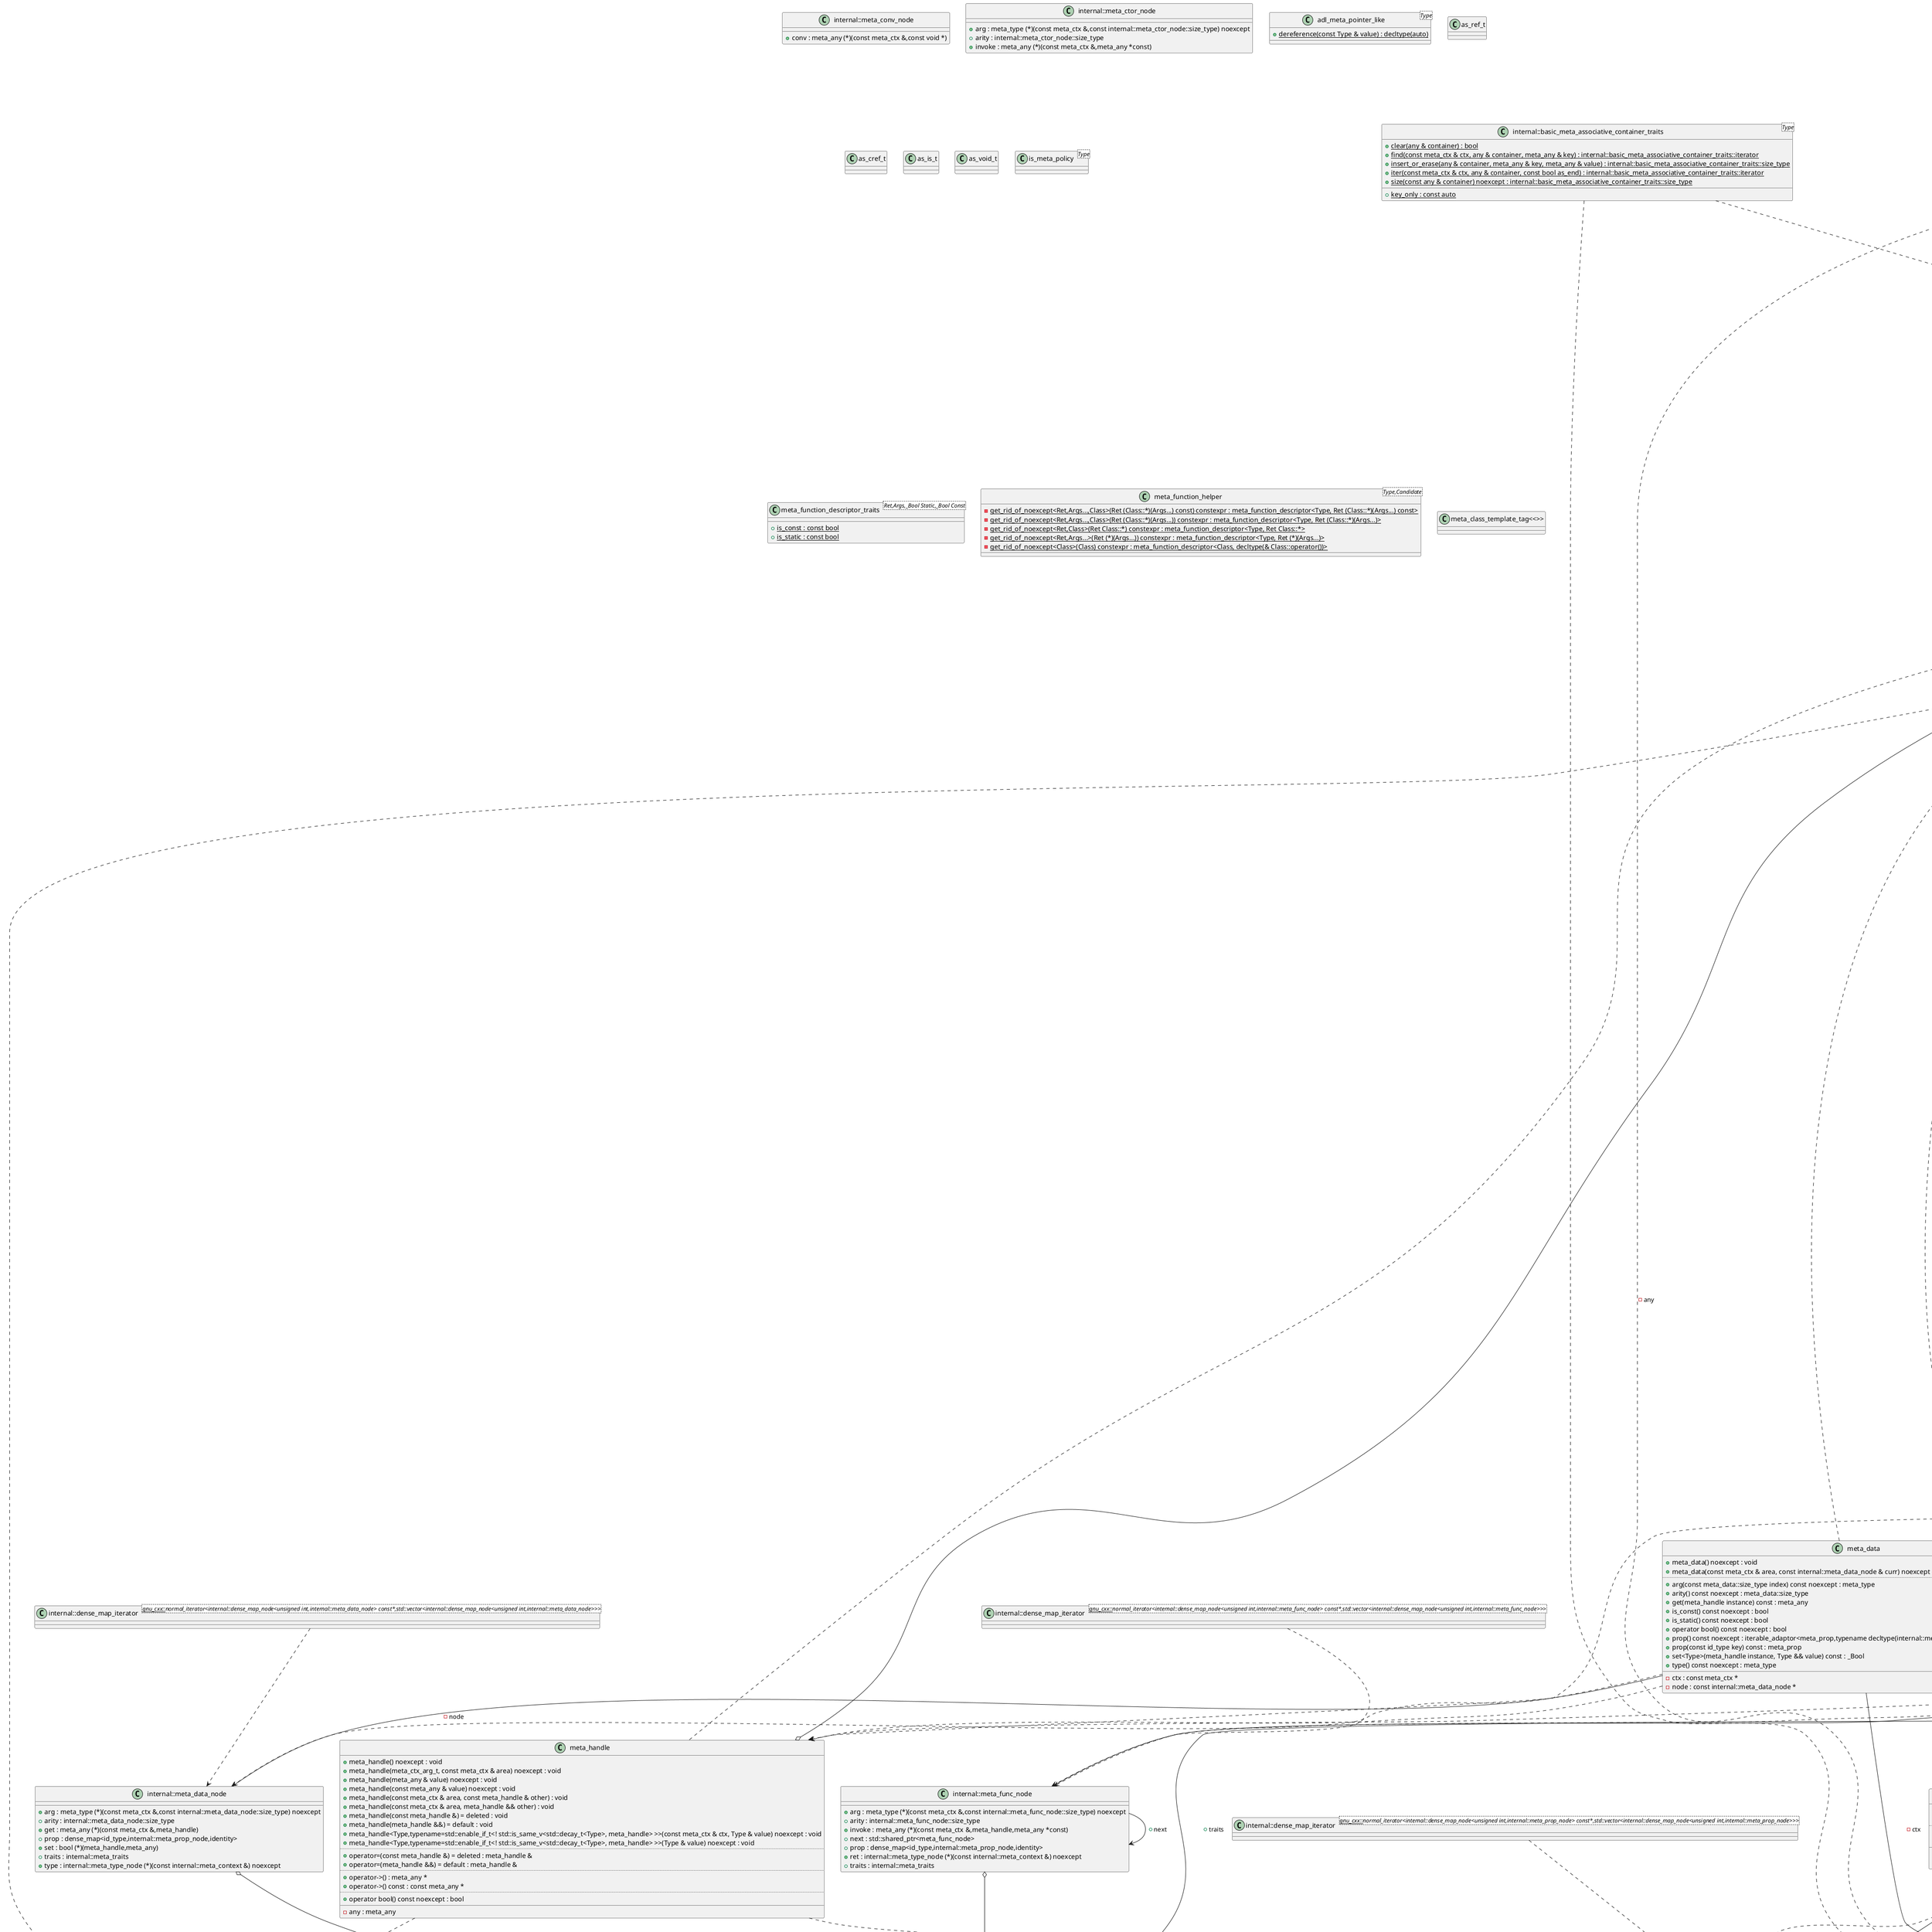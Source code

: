 @startuml
class "internal::meta_context" as C_0000538414692726589468
class C_0000538414692726589468 [[https://github.com/skypjack/entt/blob/fef921132cae7588213d0f9bcd2fb9c8ffd8b7fc/src/entt/meta/context.hpp#L21{meta_context}]] {
{static} +from(meta_ctx & ctx) : internal::meta_context & [[[https://github.com/skypjack/entt/blob/fef921132cae7588213d0f9bcd2fb9c8ffd8b7fc/src/entt/meta/context.hpp#L24{from}]]]
{static} +from(const meta_ctx & ctx) : const internal::meta_context & [[[https://github.com/skypjack/entt/blob/fef921132cae7588213d0f9bcd2fb9c8ffd8b7fc/src/entt/meta/context.hpp#L25{from}]]]
__
+value : dense_map<id_type,internal::meta_type_node,identity> [[[https://github.com/skypjack/entt/blob/fef921132cae7588213d0f9bcd2fb9c8ffd8b7fc/src/entt/meta/context.hpp#L22{value}]]]
}
enum "internal::meta_traits" as C_0000280988144863594744
enum C_0000280988144863594744 [[https://github.com/skypjack/entt/blob/fef921132cae7588213d0f9bcd2fb9c8ffd8b7fc/src/entt/meta/node.hpp#L32{meta_traits}]] {
is_none
is_const
is_static
is_arithmetic
is_integral
is_signed
is_array
is_enum
is_class
is_meta_pointer_like
is_meta_sequence_container
is_meta_associative_container
_entt_enum_as_bitmask
}
class "internal::meta_prop_node" as C_0002287663038699269962
class C_0002287663038699269962 [[https://github.com/skypjack/entt/blob/fef921132cae7588213d0f9bcd2fb9c8ffd8b7fc/src/entt/meta/node.hpp#L50{meta_prop_node}]] {
__
+type : internal::meta_type_node (*)(const internal::meta_context &) noexcept [[[https://github.com/skypjack/entt/blob/fef921132cae7588213d0f9bcd2fb9c8ffd8b7fc/src/entt/meta/node.hpp#L51{type}]]]
+value : std::shared_ptr<void> [[[https://github.com/skypjack/entt/blob/fef921132cae7588213d0f9bcd2fb9c8ffd8b7fc/src/entt/meta/node.hpp#L52{value}]]]
}
class "internal::meta_base_node" as C_0001914246467647862418
class C_0001914246467647862418 [[https://github.com/skypjack/entt/blob/fef921132cae7588213d0f9bcd2fb9c8ffd8b7fc/src/entt/meta/node.hpp#L55{meta_base_node}]] {
__
+cast : const void *(*)(const void *) noexcept [[[https://github.com/skypjack/entt/blob/fef921132cae7588213d0f9bcd2fb9c8ffd8b7fc/src/entt/meta/node.hpp#L57{cast}]]]
+type : internal::meta_type_node (*)(const internal::meta_context &) noexcept [[[https://github.com/skypjack/entt/blob/fef921132cae7588213d0f9bcd2fb9c8ffd8b7fc/src/entt/meta/node.hpp#L56{type}]]]
}
class "internal::meta_conv_node" as C_0001744731429327847043
class C_0001744731429327847043 [[https://github.com/skypjack/entt/blob/fef921132cae7588213d0f9bcd2fb9c8ffd8b7fc/src/entt/meta/node.hpp#L60{meta_conv_node}]] {
__
+conv : meta_any (*)(const meta_ctx &,const void *) [[[https://github.com/skypjack/entt/blob/fef921132cae7588213d0f9bcd2fb9c8ffd8b7fc/src/entt/meta/node.hpp#L61{conv}]]]
}
class "internal::meta_ctor_node" as C_0001899008894225588729
class C_0001899008894225588729 [[https://github.com/skypjack/entt/blob/fef921132cae7588213d0f9bcd2fb9c8ffd8b7fc/src/entt/meta/node.hpp#L64{meta_ctor_node}]] {
__
+arg : meta_type (*)(const meta_ctx &,const internal::meta_ctor_node::size_type) noexcept [[[https://github.com/skypjack/entt/blob/fef921132cae7588213d0f9bcd2fb9c8ffd8b7fc/src/entt/meta/node.hpp#L68{arg}]]]
+arity : internal::meta_ctor_node::size_type [[[https://github.com/skypjack/entt/blob/fef921132cae7588213d0f9bcd2fb9c8ffd8b7fc/src/entt/meta/node.hpp#L67{arity}]]]
+invoke : meta_any (*)(const meta_ctx &,meta_any *const) [[[https://github.com/skypjack/entt/blob/fef921132cae7588213d0f9bcd2fb9c8ffd8b7fc/src/entt/meta/node.hpp#L69{invoke}]]]
}
class "internal::meta_dtor_node" as C_0000027853839799635237
class C_0000027853839799635237 [[https://github.com/skypjack/entt/blob/fef921132cae7588213d0f9bcd2fb9c8ffd8b7fc/src/entt/meta/node.hpp#L72{meta_dtor_node}]] {
__
+dtor : void (*)(void *) [[[https://github.com/skypjack/entt/blob/fef921132cae7588213d0f9bcd2fb9c8ffd8b7fc/src/entt/meta/node.hpp#L73{dtor}]]]
}
class "internal::meta_data_node" as C_0001300544611355739027
class C_0001300544611355739027 [[https://github.com/skypjack/entt/blob/fef921132cae7588213d0f9bcd2fb9c8ffd8b7fc/src/entt/meta/node.hpp#L76{meta_data_node}]] {
__
+arg : meta_type (*)(const meta_ctx &,const internal::meta_data_node::size_type) noexcept [[[https://github.com/skypjack/entt/blob/fef921132cae7588213d0f9bcd2fb9c8ffd8b7fc/src/entt/meta/node.hpp#L82{arg}]]]
+arity : internal::meta_data_node::size_type [[[https://github.com/skypjack/entt/blob/fef921132cae7588213d0f9bcd2fb9c8ffd8b7fc/src/entt/meta/node.hpp#L80{arity}]]]
+get : meta_any (*)(const meta_ctx &,meta_handle) [[[https://github.com/skypjack/entt/blob/fef921132cae7588213d0f9bcd2fb9c8ffd8b7fc/src/entt/meta/node.hpp#L84{get}]]]
+prop : dense_map<id_type,internal::meta_prop_node,identity> [[[https://github.com/skypjack/entt/blob/fef921132cae7588213d0f9bcd2fb9c8ffd8b7fc/src/entt/meta/node.hpp#L85{prop}]]]
+set : bool (*)(meta_handle,meta_any) [[[https://github.com/skypjack/entt/blob/fef921132cae7588213d0f9bcd2fb9c8ffd8b7fc/src/entt/meta/node.hpp#L83{set}]]]
+traits : internal::meta_traits [[[https://github.com/skypjack/entt/blob/fef921132cae7588213d0f9bcd2fb9c8ffd8b7fc/src/entt/meta/node.hpp#L79{traits}]]]
+type : internal::meta_type_node (*)(const internal::meta_context &) noexcept [[[https://github.com/skypjack/entt/blob/fef921132cae7588213d0f9bcd2fb9c8ffd8b7fc/src/entt/meta/node.hpp#L81{type}]]]
}
class "internal::meta_func_node" as C_0000946352673696314221
class C_0000946352673696314221 [[https://github.com/skypjack/entt/blob/fef921132cae7588213d0f9bcd2fb9c8ffd8b7fc/src/entt/meta/node.hpp#L88{meta_func_node}]] {
__
+arg : meta_type (*)(const meta_ctx &,const internal::meta_func_node::size_type) noexcept [[[https://github.com/skypjack/entt/blob/fef921132cae7588213d0f9bcd2fb9c8ffd8b7fc/src/entt/meta/node.hpp#L94{arg}]]]
+arity : internal::meta_func_node::size_type [[[https://github.com/skypjack/entt/blob/fef921132cae7588213d0f9bcd2fb9c8ffd8b7fc/src/entt/meta/node.hpp#L92{arity}]]]
+invoke : meta_any (*)(const meta_ctx &,meta_handle,meta_any *const) [[[https://github.com/skypjack/entt/blob/fef921132cae7588213d0f9bcd2fb9c8ffd8b7fc/src/entt/meta/node.hpp#L95{invoke}]]]
+next : std::shared_ptr<meta_func_node> [[[https://github.com/skypjack/entt/blob/fef921132cae7588213d0f9bcd2fb9c8ffd8b7fc/src/entt/meta/node.hpp#L96{next}]]]
+prop : dense_map<id_type,internal::meta_prop_node,identity> [[[https://github.com/skypjack/entt/blob/fef921132cae7588213d0f9bcd2fb9c8ffd8b7fc/src/entt/meta/node.hpp#L97{prop}]]]
+ret : internal::meta_type_node (*)(const internal::meta_context &) noexcept [[[https://github.com/skypjack/entt/blob/fef921132cae7588213d0f9bcd2fb9c8ffd8b7fc/src/entt/meta/node.hpp#L93{ret}]]]
+traits : internal::meta_traits [[[https://github.com/skypjack/entt/blob/fef921132cae7588213d0f9bcd2fb9c8ffd8b7fc/src/entt/meta/node.hpp#L91{traits}]]]
}
class "internal::meta_template_node" as C_0001018405862232678881
class C_0001018405862232678881 [[https://github.com/skypjack/entt/blob/fef921132cae7588213d0f9bcd2fb9c8ffd8b7fc/src/entt/meta/node.hpp#L100{meta_template_node}]] {
__
+arg : internal::meta_type_node (*)(const internal::meta_context &,const internal::meta_template_node::size_type) noexcept [[[https://github.com/skypjack/entt/blob/fef921132cae7588213d0f9bcd2fb9c8ffd8b7fc/src/entt/meta/node.hpp#L105{arg}]]]
+arity : internal::meta_template_node::size_type [[[https://github.com/skypjack/entt/blob/fef921132cae7588213d0f9bcd2fb9c8ffd8b7fc/src/entt/meta/node.hpp#L103{arity}]]]
+type : internal::meta_type_node (*)(const internal::meta_context &) noexcept [[[https://github.com/skypjack/entt/blob/fef921132cae7588213d0f9bcd2fb9c8ffd8b7fc/src/entt/meta/node.hpp#L104{type}]]]
}
class "internal::meta_type_descriptor" as C_0001527251533333513449
class C_0001527251533333513449 [[https://github.com/skypjack/entt/blob/fef921132cae7588213d0f9bcd2fb9c8ffd8b7fc/src/entt/meta/node.hpp#L108{meta_type_descriptor}]] {
__
+base : dense_map<id_type,internal::meta_base_node,identity> [[[https://github.com/skypjack/entt/blob/fef921132cae7588213d0f9bcd2fb9c8ffd8b7fc/src/entt/meta/node.hpp#L110{base}]]]
+conv : dense_map<id_type,internal::meta_conv_node,identity> [[[https://github.com/skypjack/entt/blob/fef921132cae7588213d0f9bcd2fb9c8ffd8b7fc/src/entt/meta/node.hpp#L111{conv}]]]
+ctor : dense_map<id_type,internal::meta_ctor_node,identity> [[[https://github.com/skypjack/entt/blob/fef921132cae7588213d0f9bcd2fb9c8ffd8b7fc/src/entt/meta/node.hpp#L109{ctor}]]]
+data : dense_map<id_type,internal::meta_data_node,identity> [[[https://github.com/skypjack/entt/blob/fef921132cae7588213d0f9bcd2fb9c8ffd8b7fc/src/entt/meta/node.hpp#L112{data}]]]
+func : dense_map<id_type,internal::meta_func_node,identity> [[[https://github.com/skypjack/entt/blob/fef921132cae7588213d0f9bcd2fb9c8ffd8b7fc/src/entt/meta/node.hpp#L113{func}]]]
+prop : dense_map<id_type,internal::meta_prop_node,identity> [[[https://github.com/skypjack/entt/blob/fef921132cae7588213d0f9bcd2fb9c8ffd8b7fc/src/entt/meta/node.hpp#L114{prop}]]]
}
class "internal::meta_type_node" as C_0000525053821134233418
class C_0000525053821134233418 [[https://github.com/skypjack/entt/blob/fef921132cae7588213d0f9bcd2fb9c8ffd8b7fc/src/entt/meta/node.hpp#L117{meta_type_node}]] {
__
+conversion_helper : double (*)(void *,const void *) [[[https://github.com/skypjack/entt/blob/fef921132cae7588213d0f9bcd2fb9c8ffd8b7fc/src/entt/meta/node.hpp#L127{conversion_helper}]]]
+default_constructor : meta_any (*)(const meta_ctx &) [[[https://github.com/skypjack/entt/blob/fef921132cae7588213d0f9bcd2fb9c8ffd8b7fc/src/entt/meta/node.hpp#L126{default_constructor}]]]
+details : std::shared_ptr<meta_type_descriptor> [[[https://github.com/skypjack/entt/blob/fef921132cae7588213d0f9bcd2fb9c8ffd8b7fc/src/entt/meta/node.hpp#L131{details}]]]
+dtor : internal::meta_dtor_node [[[https://github.com/skypjack/entt/blob/fef921132cae7588213d0f9bcd2fb9c8ffd8b7fc/src/entt/meta/node.hpp#L130{dtor}]]]
+from_void : meta_any (*)(const meta_ctx &,void *,const void *) [[[https://github.com/skypjack/entt/blob/fef921132cae7588213d0f9bcd2fb9c8ffd8b7fc/src/entt/meta/node.hpp#L128{from_void}]]]
+id : id_type [[[https://github.com/skypjack/entt/blob/fef921132cae7588213d0f9bcd2fb9c8ffd8b7fc/src/entt/meta/node.hpp#L121{id}]]]
+info : const type_info * [[[https://github.com/skypjack/entt/blob/fef921132cae7588213d0f9bcd2fb9c8ffd8b7fc/src/entt/meta/node.hpp#L120{info}]]]
+remove_pointer : internal::meta_type_node (*)(const internal::meta_context &) noexcept [[[https://github.com/skypjack/entt/blob/fef921132cae7588213d0f9bcd2fb9c8ffd8b7fc/src/entt/meta/node.hpp#L125{remove_pointer}]]]
+resolve : internal::meta_type_node (*)(const internal::meta_context &) noexcept [[[https://github.com/skypjack/entt/blob/fef921132cae7588213d0f9bcd2fb9c8ffd8b7fc/src/entt/meta/node.hpp#L124{resolve}]]]
+size_of : internal::meta_type_node::size_type [[[https://github.com/skypjack/entt/blob/fef921132cae7588213d0f9bcd2fb9c8ffd8b7fc/src/entt/meta/node.hpp#L123{size_of}]]]
+templ : internal::meta_template_node [[[https://github.com/skypjack/entt/blob/fef921132cae7588213d0f9bcd2fb9c8ffd8b7fc/src/entt/meta/node.hpp#L129{templ}]]]
+traits : internal::meta_traits [[[https://github.com/skypjack/entt/blob/fef921132cae7588213d0f9bcd2fb9c8ffd8b7fc/src/entt/meta/node.hpp#L122{traits}]]]
}
class "internal::meta_range_iterator<Type,It>" as C_0001680061593450782610
class C_0001680061593450782610 [[https://github.com/skypjack/entt/blob/fef921132cae7588213d0f9bcd2fb9c8ffd8b7fc/src/entt/meta/range.hpp#L21{meta_range_iterator}]] {
+meta_range_iterator() noexcept : void [[[https://github.com/skypjack/entt/blob/fef921132cae7588213d0f9bcd2fb9c8ffd8b7fc/src/entt/meta/range.hpp#L28{meta_range_iterator}]]]
+meta_range_iterator(const meta_ctx & area, const It iter) noexcept : void [[[https://github.com/skypjack/entt/blob/fef921132cae7588213d0f9bcd2fb9c8ffd8b7fc/src/entt/meta/range.hpp#L32{meta_range_iterator}]]]
..
+operator*() constexpr const noexcept : internal::meta_range_iterator::reference [[[https://github.com/skypjack/entt/blob/fef921132cae7588213d0f9bcd2fb9c8ffd8b7fc/src/entt/meta/range.hpp#L80{operator*}]]]
+operator+(const internal::meta_range_iterator::difference_type value) constexpr const noexcept : meta_range_iterator<Type,It> [[[https://github.com/skypjack/entt/blob/fef921132cae7588213d0f9bcd2fb9c8ffd8b7fc/src/entt/meta/range.hpp#L59{operator+}]]]
+operator++() noexcept : meta_range_iterator<Type,It> & [[[https://github.com/skypjack/entt/blob/fef921132cae7588213d0f9bcd2fb9c8ffd8b7fc/src/entt/meta/range.hpp#L36{operator++}]]]
+operator++(int) noexcept : meta_range_iterator<Type,It> [[[https://github.com/skypjack/entt/blob/fef921132cae7588213d0f9bcd2fb9c8ffd8b7fc/src/entt/meta/range.hpp#L40{operator++}]]]
+operator+=(const internal::meta_range_iterator::difference_type value) constexpr noexcept : meta_range_iterator<Type,It> & [[[https://github.com/skypjack/entt/blob/fef921132cae7588213d0f9bcd2fb9c8ffd8b7fc/src/entt/meta/range.hpp#L54{operator+=}]]]
+operator-(const internal::meta_range_iterator::difference_type value) constexpr const noexcept : meta_range_iterator<Type,It> [[[https://github.com/skypjack/entt/blob/fef921132cae7588213d0f9bcd2fb9c8ffd8b7fc/src/entt/meta/range.hpp#L68{operator-}]]]
+operator--() constexpr noexcept : meta_range_iterator<Type,It> & [[[https://github.com/skypjack/entt/blob/fef921132cae7588213d0f9bcd2fb9c8ffd8b7fc/src/entt/meta/range.hpp#L45{operator--}]]]
+operator--(int) constexpr noexcept : meta_range_iterator<Type,It> [[[https://github.com/skypjack/entt/blob/fef921132cae7588213d0f9bcd2fb9c8ffd8b7fc/src/entt/meta/range.hpp#L49{operator--}]]]
+operator-=(const internal::meta_range_iterator::difference_type value) constexpr noexcept : meta_range_iterator<Type,It> & [[[https://github.com/skypjack/entt/blob/fef921132cae7588213d0f9bcd2fb9c8ffd8b7fc/src/entt/meta/range.hpp#L64{operator-=}]]]
+operator->() constexpr const noexcept : internal::meta_range_iterator::pointer [[[https://github.com/skypjack/entt/blob/fef921132cae7588213d0f9bcd2fb9c8ffd8b7fc/src/entt/meta/range.hpp#L76{operator->}]]]
+operator[](const internal::meta_range_iterator::difference_type value) constexpr const noexcept : internal::meta_range_iterator::reference [[[https://github.com/skypjack/entt/blob/fef921132cae7588213d0f9bcd2fb9c8ffd8b7fc/src/entt/meta/range.hpp#L72{operator[]}]]]
__
-ctx : const meta_ctx * [[[https://github.com/skypjack/entt/blob/fef921132cae7588213d0f9bcd2fb9c8ffd8b7fc/src/entt/meta/range.hpp#L95{ctx}]]]
-it : It [[[https://github.com/skypjack/entt/blob/fef921132cae7588213d0f9bcd2fb9c8ffd8b7fc/src/entt/meta/range.hpp#L94{it}]]]
}
class "internal::dense_map_iterator<__gnu_cxx::__normal_iterator<internal::dense_map_node<unsigned int,internal::meta_prop_node> const*,std::vector<internal::dense_map_node<unsigned int,internal::meta_prop_node>>>>" as C_0000256005029522348866
class C_0000256005029522348866 [[https://github.com/skypjack/entt/blob/fef921132cae7588213d0f9bcd2fb9c8ffd8b7fc/src/entt/meta/range.hpp#L21{dense_map_iterator}]] {
__
}
class "internal::dense_map_iterator<__gnu_cxx::__normal_iterator<internal::dense_map_node<unsigned int,internal::meta_base_node> const*,std::vector<internal::dense_map_node<unsigned int,internal::meta_base_node>>>>" as C_0001730869697943472033
class C_0001730869697943472033 [[https://github.com/skypjack/entt/blob/fef921132cae7588213d0f9bcd2fb9c8ffd8b7fc/src/entt/meta/range.hpp#L21{dense_map_iterator}]] {
__
}
class "internal::dense_map_iterator<__gnu_cxx::__normal_iterator<internal::dense_map_node<unsigned int,internal::meta_data_node> const*,std::vector<internal::dense_map_node<unsigned int,internal::meta_data_node>>>>" as C_0001620061075178992792
class C_0001620061075178992792 [[https://github.com/skypjack/entt/blob/fef921132cae7588213d0f9bcd2fb9c8ffd8b7fc/src/entt/meta/range.hpp#L21{dense_map_iterator}]] {
__
}
class "internal::dense_map_iterator<__gnu_cxx::__normal_iterator<internal::dense_map_node<unsigned int,internal::meta_func_node> const*,std::vector<internal::dense_map_node<unsigned int,internal::meta_func_node>>>>" as C_0001946512673470579741
class C_0001946512673470579741 [[https://github.com/skypjack/entt/blob/fef921132cae7588213d0f9bcd2fb9c8ffd8b7fc/src/entt/meta/range.hpp#L21{dense_map_iterator}]] {
__
}
class "internal::is_dynamic_sequence_container<typename,typename=void>" as C_0000435159243654330845
class C_0000435159243654330845 [[https://github.com/skypjack/entt/blob/fef921132cae7588213d0f9bcd2fb9c8ffd8b7fc/src/entt/meta/container.hpp#L30{is_dynamic_sequence_container}]] {
__
}
class "internal::is_dynamic_sequence_container<Type,void>" as C_0001155409705821895096
class C_0001155409705821895096 [[https://github.com/skypjack/entt/blob/fef921132cae7588213d0f9bcd2fb9c8ffd8b7fc/src/entt/meta/container.hpp#L33{is_dynamic_sequence_container}]] {
__
}
class "internal::is_key_only_meta_associative_container<typename,typename=void>" as C_0001429194947993188707
class C_0001429194947993188707 [[https://github.com/skypjack/entt/blob/fef921132cae7588213d0f9bcd2fb9c8ffd8b7fc/src/entt/meta/container.hpp#L36{is_key_only_meta_associative_container}]] {
__
}
class "internal::is_key_only_meta_associative_container<Type,void>" as C_0002100854792893821829
class C_0002100854792893821829 [[https://github.com/skypjack/entt/blob/fef921132cae7588213d0f9bcd2fb9c8ffd8b7fc/src/entt/meta/container.hpp#L39{is_key_only_meta_associative_container}]] {
__
}
class "internal::basic_meta_sequence_container_traits<Type>" as C_0001210939812952245161
class C_0001210939812952245161 [[https://github.com/skypjack/entt/blob/fef921132cae7588213d0f9bcd2fb9c8ffd8b7fc/src/entt/meta/container.hpp#L42{basic_meta_sequence_container_traits}]] {
{static} +insert_or_erase(const meta_ctx & ctx, any & container, const any & handle, meta_any & value) : internal::basic_meta_sequence_container_traits::iterator [[[https://github.com/skypjack/entt/blob/fef921132cae7588213d0f9bcd2fb9c8ffd8b7fc/src/entt/meta/container.hpp#L70{insert_or_erase}]]]
{static} +iter(const meta_ctx & ctx, any & container, const bool as_end) : internal::basic_meta_sequence_container_traits::iterator [[[https://github.com/skypjack/entt/blob/fef921132cae7588213d0f9bcd2fb9c8ffd8b7fc/src/entt/meta/container.hpp#L61{iter}]]]
{static} +resize(any & container, internal::basic_meta_sequence_container_traits::size_type sz) : bool [[[https://github.com/skypjack/entt/blob/fef921132cae7588213d0f9bcd2fb9c8ffd8b7fc/src/entt/meta/container.hpp#L50{resize}]]]
{static} +size(const any & container) noexcept : internal::basic_meta_sequence_container_traits::size_type [[[https://github.com/skypjack/entt/blob/fef921132cae7588213d0f9bcd2fb9c8ffd8b7fc/src/entt/meta/container.hpp#L46{size}]]]
__
}
class "internal::basic_meta_associative_container_traits<Type>" as C_0001867570166306127929
class C_0001867570166306127929 [[https://github.com/skypjack/entt/blob/fef921132cae7588213d0f9bcd2fb9c8ffd8b7fc/src/entt/meta/container.hpp#L98{basic_meta_associative_container_traits}]] {
{static} +clear(any & container) : bool [[[https://github.com/skypjack/entt/blob/fef921132cae7588213d0f9bcd2fb9c8ffd8b7fc/src/entt/meta/container.hpp#L108{clear}]]]
{static} +find(const meta_ctx & ctx, any & container, meta_any & key) : internal::basic_meta_associative_container_traits::iterator [[[https://github.com/skypjack/entt/blob/fef921132cae7588213d0f9bcd2fb9c8ffd8b7fc/src/entt/meta/container.hpp#L142{find}]]]
{static} +insert_or_erase(any & container, meta_any & key, meta_any & value) : internal::basic_meta_associative_container_traits::size_type [[[https://github.com/skypjack/entt/blob/fef921132cae7588213d0f9bcd2fb9c8ffd8b7fc/src/entt/meta/container.hpp#L126{insert_or_erase}]]]
{static} +iter(const meta_ctx & ctx, any & container, const bool as_end) : internal::basic_meta_associative_container_traits::iterator [[[https://github.com/skypjack/entt/blob/fef921132cae7588213d0f9bcd2fb9c8ffd8b7fc/src/entt/meta/container.hpp#L117{iter}]]]
{static} +size(const any & container) noexcept : internal::basic_meta_associative_container_traits::size_type [[[https://github.com/skypjack/entt/blob/fef921132cae7588213d0f9bcd2fb9c8ffd8b7fc/src/entt/meta/container.hpp#L104{size}]]]
__
{static} +key_only : const auto [[[https://github.com/skypjack/entt/blob/fef921132cae7588213d0f9bcd2fb9c8ffd8b7fc/src/entt/meta/container.hpp#L102{key_only}]]]
}
class "meta_ctx_arg_t" as C_0000464234600847097780
class C_0000464234600847097780 [[https://github.com/skypjack/entt/blob/fef921132cae7588213d0f9bcd2fb9c8ffd8b7fc/src/entt/meta/context.hpp#L36{meta_ctx_arg_t}]] {
__
}
class "meta_ctx" as C_0002081920116707811987
class C_0002081920116707811987 [[https://github.com/skypjack/entt/blob/fef921132cae7588213d0f9bcd2fb9c8ffd8b7fc/src/entt/meta/context.hpp#L42{meta_ctx}]] {
__
}
class "adl_meta_pointer_like<Type>" as C_0000287995227400462696
class C_0000287995227400462696 [[https://github.com/skypjack/entt/blob/fef921132cae7588213d0f9bcd2fb9c8ffd8b7fc/src/entt/meta/adl_pointer.hpp#L22{adl_meta_pointer_like}]] {
{static} +dereference(const Type & value) : decltype(auto) [[[https://github.com/skypjack/entt/blob/fef921132cae7588213d0f9bcd2fb9c8ffd8b7fc/src/entt/meta/adl_pointer.hpp#L28{dereference}]]]
__
}
class "is_meta_pointer_like<typename>" as C_0000217238106698041634
class C_0000217238106698041634 [[https://github.com/skypjack/entt/blob/fef921132cae7588213d0f9bcd2fb9c8ffd8b7fc/src/entt/meta/type_traits.hpp#L36{is_meta_pointer_like}]] {
__
}
class "is_meta_pointer_like<Type const>" as C_0001751068832308662522
class C_0001751068832308662522 [[https://github.com/skypjack/entt/blob/fef921132cae7588213d0f9bcd2fb9c8ffd8b7fc/src/entt/meta/type_traits.hpp#L44{is_meta_pointer_like}]] {
__
}
class "meta_sequence_container" as C_0001417960685261049940
class C_0001417960685261049940 [[https://github.com/skypjack/entt/blob/fef921132cae7588213d0f9bcd2fb9c8ffd8b7fc/src/entt/meta/meta.hpp#L30{meta_sequence_container}]] {
+meta_sequence_container(const meta_ctx & area = locator<meta_ctx>::value_or()) noexcept : void [[[https://github.com/skypjack/entt/blob/fef921132cae7588213d0f9bcd2fb9c8ffd8b7fc/src/entt/meta/meta.hpp#L43{meta_sequence_container}]]]
..
+operator[](const meta_sequence_container::size_type) : meta_any [[[https://github.com/skypjack/entt/blob/fef921132cae7588213d0f9bcd2fb9c8ffd8b7fc/src/entt/meta/meta.hpp#L69{operator[]}]]]
..
+begin() : meta_sequence_container::iterator [[[https://github.com/skypjack/entt/blob/fef921132cae7588213d0f9bcd2fb9c8ffd8b7fc/src/entt/meta/meta.hpp#L65{begin}]]]
+clear() : bool [[[https://github.com/skypjack/entt/blob/fef921132cae7588213d0f9bcd2fb9c8ffd8b7fc/src/entt/meta/meta.hpp#L64{clear}]]]
+end() : meta_sequence_container::iterator [[[https://github.com/skypjack/entt/blob/fef921132cae7588213d0f9bcd2fb9c8ffd8b7fc/src/entt/meta/meta.hpp#L66{end}]]]
+erase(meta_sequence_container::iterator) : meta_sequence_container::iterator [[[https://github.com/skypjack/entt/blob/fef921132cae7588213d0f9bcd2fb9c8ffd8b7fc/src/entt/meta/meta.hpp#L68{erase}]]]
+insert(meta_sequence_container::iterator, meta_any) : meta_sequence_container::iterator [[[https://github.com/skypjack/entt/blob/fef921132cae7588213d0f9bcd2fb9c8ffd8b7fc/src/entt/meta/meta.hpp#L67{insert}]]]
+operator bool() const noexcept : bool [[[https://github.com/skypjack/entt/blob/fef921132cae7588213d0f9bcd2fb9c8ffd8b7fc/src/entt/meta/meta.hpp#L70{operator bool}]]]
+rebind<Type>(any instance) noexcept : void
+resize(const meta_sequence_container::size_type) : bool [[[https://github.com/skypjack/entt/blob/fef921132cae7588213d0f9bcd2fb9c8ffd8b7fc/src/entt/meta/meta.hpp#L63{resize}]]]
+size() const noexcept : meta_sequence_container::size_type [[[https://github.com/skypjack/entt/blob/fef921132cae7588213d0f9bcd2fb9c8ffd8b7fc/src/entt/meta/meta.hpp#L62{size}]]]
+value_type() const noexcept : meta_type [[[https://github.com/skypjack/entt/blob/fef921132cae7588213d0f9bcd2fb9c8ffd8b7fc/src/entt/meta/meta.hpp#L61{value_type}]]]
__
-ctx : const meta_ctx * [[[https://github.com/skypjack/entt/blob/fef921132cae7588213d0f9bcd2fb9c8ffd8b7fc/src/entt/meta/meta.hpp#L73{ctx}]]]
-insert_or_erase_fn : meta_sequence_container::iterator (*)(const meta_ctx &,any &,const any &,meta_any &) [[[https://github.com/skypjack/entt/blob/fef921132cae7588213d0f9bcd2fb9c8ffd8b7fc/src/entt/meta/meta.hpp#L78{insert_or_erase_fn}]]]
-iter_fn : meta_sequence_container::iterator (*)(const meta_ctx &,any &,const bool) [[[https://github.com/skypjack/entt/blob/fef921132cae7588213d0f9bcd2fb9c8ffd8b7fc/src/entt/meta/meta.hpp#L77{iter_fn}]]]
-resize_fn : bool (*)(any &,meta_sequence_container::size_type) [[[https://github.com/skypjack/entt/blob/fef921132cae7588213d0f9bcd2fb9c8ffd8b7fc/src/entt/meta/meta.hpp#L76{resize_fn}]]]
-size_fn : meta_sequence_container::size_type (*)(const any &) noexcept [[[https://github.com/skypjack/entt/blob/fef921132cae7588213d0f9bcd2fb9c8ffd8b7fc/src/entt/meta/meta.hpp#L75{size_fn}]]]
-storage : any [[[https://github.com/skypjack/entt/blob/fef921132cae7588213d0f9bcd2fb9c8ffd8b7fc/src/entt/meta/meta.hpp#L79{storage}]]]
-value_type_node : internal::meta_type_node (*)(const internal::meta_context &) [[[https://github.com/skypjack/entt/blob/fef921132cae7588213d0f9bcd2fb9c8ffd8b7fc/src/entt/meta/meta.hpp#L74{value_type_node}]]]
}
class "meta_associative_container" as C_0000367312427546747580
class C_0000367312427546747580 [[https://github.com/skypjack/entt/blob/fef921132cae7588213d0f9bcd2fb9c8ffd8b7fc/src/entt/meta/meta.hpp#L83{meta_associative_container}]] {
+meta_associative_container(const meta_ctx & area = locator<meta_ctx>::value_or()) noexcept : void [[[https://github.com/skypjack/entt/blob/fef921132cae7588213d0f9bcd2fb9c8ffd8b7fc/src/entt/meta/meta.hpp#L96{meta_associative_container}]]]
..
+begin() : meta_associative_container::iterator [[[https://github.com/skypjack/entt/blob/fef921132cae7588213d0f9bcd2fb9c8ffd8b7fc/src/entt/meta/meta.hpp#L127{begin}]]]
+clear() : bool [[[https://github.com/skypjack/entt/blob/fef921132cae7588213d0f9bcd2fb9c8ffd8b7fc/src/entt/meta/meta.hpp#L126{clear}]]]
+end() : meta_associative_container::iterator [[[https://github.com/skypjack/entt/blob/fef921132cae7588213d0f9bcd2fb9c8ffd8b7fc/src/entt/meta/meta.hpp#L128{end}]]]
+erase(meta_any) : meta_associative_container::size_type [[[https://github.com/skypjack/entt/blob/fef921132cae7588213d0f9bcd2fb9c8ffd8b7fc/src/entt/meta/meta.hpp#L131{erase}]]]
+find(meta_any) : meta_associative_container::iterator [[[https://github.com/skypjack/entt/blob/fef921132cae7588213d0f9bcd2fb9c8ffd8b7fc/src/entt/meta/meta.hpp#L132{find}]]]
+insert(meta_any) : bool [[[https://github.com/skypjack/entt/blob/fef921132cae7588213d0f9bcd2fb9c8ffd8b7fc/src/entt/meta/meta.hpp#L129{insert}]]]
+insert(meta_any, meta_any) : bool [[[https://github.com/skypjack/entt/blob/fef921132cae7588213d0f9bcd2fb9c8ffd8b7fc/src/entt/meta/meta.hpp#L130{insert}]]]
+key_only() const noexcept : bool [[[https://github.com/skypjack/entt/blob/fef921132cae7588213d0f9bcd2fb9c8ffd8b7fc/src/entt/meta/meta.hpp#L121{key_only}]]]
+key_type() const noexcept : meta_type [[[https://github.com/skypjack/entt/blob/fef921132cae7588213d0f9bcd2fb9c8ffd8b7fc/src/entt/meta/meta.hpp#L122{key_type}]]]
+mapped_type() const noexcept : meta_type [[[https://github.com/skypjack/entt/blob/fef921132cae7588213d0f9bcd2fb9c8ffd8b7fc/src/entt/meta/meta.hpp#L123{mapped_type}]]]
+operator bool() const noexcept : bool [[[https://github.com/skypjack/entt/blob/fef921132cae7588213d0f9bcd2fb9c8ffd8b7fc/src/entt/meta/meta.hpp#L133{operator bool}]]]
+rebind<Type>(any instance) noexcept : void
+size() const noexcept : meta_associative_container::size_type [[[https://github.com/skypjack/entt/blob/fef921132cae7588213d0f9bcd2fb9c8ffd8b7fc/src/entt/meta/meta.hpp#L125{size}]]]
+value_type() const noexcept : meta_type [[[https://github.com/skypjack/entt/blob/fef921132cae7588213d0f9bcd2fb9c8ffd8b7fc/src/entt/meta/meta.hpp#L124{value_type}]]]
__
-clear_fn : bool (*)(any &) [[[https://github.com/skypjack/entt/blob/fef921132cae7588213d0f9bcd2fb9c8ffd8b7fc/src/entt/meta/meta.hpp#L142{clear_fn}]]]
-ctx : const meta_ctx * [[[https://github.com/skypjack/entt/blob/fef921132cae7588213d0f9bcd2fb9c8ffd8b7fc/src/entt/meta/meta.hpp#L136{ctx}]]]
-find_fn : meta_associative_container::iterator (*)(const meta_ctx &,any &,meta_any &) [[[https://github.com/skypjack/entt/blob/fef921132cae7588213d0f9bcd2fb9c8ffd8b7fc/src/entt/meta/meta.hpp#L145{find_fn}]]]
-insert_or_erase_fn : meta_associative_container::size_type (*)(any &,meta_any &,meta_any &) [[[https://github.com/skypjack/entt/blob/fef921132cae7588213d0f9bcd2fb9c8ffd8b7fc/src/entt/meta/meta.hpp#L144{insert_or_erase_fn}]]]
-iter_fn : meta_associative_container::iterator (*)(const meta_ctx &,any &,const bool) [[[https://github.com/skypjack/entt/blob/fef921132cae7588213d0f9bcd2fb9c8ffd8b7fc/src/entt/meta/meta.hpp#L143{iter_fn}]]]
-key_only_container : bool [[[https://github.com/skypjack/entt/blob/fef921132cae7588213d0f9bcd2fb9c8ffd8b7fc/src/entt/meta/meta.hpp#L137{key_only_container}]]]
-key_type_node : internal::meta_type_node (*)(const internal::meta_context &) [[[https://github.com/skypjack/entt/blob/fef921132cae7588213d0f9bcd2fb9c8ffd8b7fc/src/entt/meta/meta.hpp#L138{key_type_node}]]]
-mapped_type_node : internal::meta_type_node (*)(const internal::meta_context &) [[[https://github.com/skypjack/entt/blob/fef921132cae7588213d0f9bcd2fb9c8ffd8b7fc/src/entt/meta/meta.hpp#L139{mapped_type_node}]]]
-size_fn : meta_associative_container::size_type (*)(const any &) noexcept [[[https://github.com/skypjack/entt/blob/fef921132cae7588213d0f9bcd2fb9c8ffd8b7fc/src/entt/meta/meta.hpp#L141{size_fn}]]]
-storage : any [[[https://github.com/skypjack/entt/blob/fef921132cae7588213d0f9bcd2fb9c8ffd8b7fc/src/entt/meta/meta.hpp#L146{storage}]]]
-value_type_node : internal::meta_type_node (*)(const internal::meta_context &) [[[https://github.com/skypjack/entt/blob/fef921132cae7588213d0f9bcd2fb9c8ffd8b7fc/src/entt/meta/meta.hpp#L140{value_type_node}]]]
}
class "meta_any" as C_0001968309773337949765
class C_0001968309773337949765 [[https://github.com/skypjack/entt/blob/fef921132cae7588213d0f9bcd2fb9c8ffd8b7fc/src/entt/meta/meta.hpp#L150{meta_any}]] {
-meta_any(const meta_ctx & area, const meta_any & other, any ref) noexcept : void [[[https://github.com/skypjack/entt/blob/fef921132cae7588213d0f9bcd2fb9c8ffd8b7fc/src/entt/meta/meta.hpp#L202{meta_any}]]]
+meta_any() noexcept : void [[[https://github.com/skypjack/entt/blob/fef921132cae7588213d0f9bcd2fb9c8ffd8b7fc/src/entt/meta/meta.hpp#L210{meta_any}]]]
+meta_any(meta_ctx_arg_t, const meta_ctx & area) noexcept : void [[[https://github.com/skypjack/entt/blob/fef921132cae7588213d0f9bcd2fb9c8ffd8b7fc/src/entt/meta/meta.hpp#L217{meta_any}]]]
+meta_any(const meta_ctx & area, const meta_any & other) : void [[[https://github.com/skypjack/entt/blob/fef921132cae7588213d0f9bcd2fb9c8ffd8b7fc/src/entt/meta/meta.hpp#L271{meta_any}]]]
+meta_any(const meta_ctx & area, meta_any && other) : void [[[https://github.com/skypjack/entt/blob/fef921132cae7588213d0f9bcd2fb9c8ffd8b7fc/src/entt/meta/meta.hpp#L282{meta_any}]]]
+meta_any(const meta_any & other) = default : void [[[https://github.com/skypjack/entt/blob/fef921132cae7588213d0f9bcd2fb9c8ffd8b7fc/src/entt/meta/meta.hpp#L292{meta_any}]]]
+meta_any(meta_any && other) noexcept : void [[[https://github.com/skypjack/entt/blob/fef921132cae7588213d0f9bcd2fb9c8ffd8b7fc/src/entt/meta/meta.hpp#L298{meta_any}]]]
+meta_any<Type,Args...>(std::in_place_type_t<Type>, Args &&... args) : void
+meta_any<Type,Args...>(const meta_ctx & area, std::in_place_type_t<Type>, Args &&... args) : void
+meta_any<Type,typename=std::enable_if_t<! std::is_same_v<std::decay_t<Type>, meta_any> >>(Type && value) : void
+meta_any<Type,typename=std::enable_if_t<! std::is_same_v<std::decay_t<Type>, meta_any> >>(const meta_ctx & area, Type && value) : void
+~meta_any() : void [[[https://github.com/skypjack/entt/blob/fef921132cae7588213d0f9bcd2fb9c8ffd8b7fc/src/entt/meta/meta.hpp#L305{~meta_any}]]]
..
+operator=(const meta_any & other) : meta_any & [[[https://github.com/skypjack/entt/blob/fef921132cae7588213d0f9bcd2fb9c8ffd8b7fc/src/entt/meta/meta.hpp#L314{operator=}]]]
+operator=(meta_any && other) noexcept : meta_any & [[[https://github.com/skypjack/entt/blob/fef921132cae7588213d0f9bcd2fb9c8ffd8b7fc/src/entt/meta/meta.hpp#L328{operator=}]]]
..
+operator!=(const meta_any & other) const noexcept : bool [[[https://github.com/skypjack/entt/blob/fef921132cae7588213d0f9bcd2fb9c8ffd8b7fc/src/entt/meta/meta.hpp#L582{operator!=}]]]
+operator*() const noexcept : meta_any [[[https://github.com/skypjack/entt/blob/fef921132cae7588213d0f9bcd2fb9c8ffd8b7fc/src/entt/meta/meta.hpp#L562{operator*}]]]
+operator=<Type>(Type && value) : std::enable_if_t<! std::is_same_v<std::decay_t<Type>, meta_any>, meta_any &>
+operator==(const meta_any & other) const noexcept : bool [[[https://github.com/skypjack/entt/blob/fef921132cae7588213d0f9bcd2fb9c8ffd8b7fc/src/entt/meta/meta.hpp#L577{operator==}]]]
..
+allow_cast<Type>() const : class meta_any
+allow_cast(const meta_type & type) const : meta_any [[[https://github.com/skypjack/entt/blob/fef921132cae7588213d0f9bcd2fb9c8ffd8b7fc/src/entt/meta/meta.hpp#L450{allow_cast}]]]
+allow_cast(const meta_type & type) : bool [[[https://github.com/skypjack/entt/blob/fef921132cae7588213d0f9bcd2fb9c8ffd8b7fc/src/entt/meta/meta.hpp#L457{allow_cast}]]]
+allow_cast<Type>() : _Bool
+as_associative_container() noexcept : meta_associative_container [[[https://github.com/skypjack/entt/blob/fef921132cae7588213d0f9bcd2fb9c8ffd8b7fc/src/entt/meta/meta.hpp#L542{as_associative_container}]]]
+as_associative_container() const noexcept : meta_associative_container [[[https://github.com/skypjack/entt/blob/fef921132cae7588213d0f9bcd2fb9c8ffd8b7fc/src/entt/meta/meta.hpp#L550{as_associative_container}]]]
+as_ref() const noexcept : meta_any [[[https://github.com/skypjack/entt/blob/fef921132cae7588213d0f9bcd2fb9c8ffd8b7fc/src/entt/meta/meta.hpp#L592{as_ref}]]]
+as_ref() noexcept : meta_any [[[https://github.com/skypjack/entt/blob/fef921132cae7588213d0f9bcd2fb9c8ffd8b7fc/src/entt/meta/meta.hpp#L587{as_ref}]]]
+as_sequence_container() noexcept : meta_sequence_container [[[https://github.com/skypjack/entt/blob/fef921132cae7588213d0f9bcd2fb9c8ffd8b7fc/src/entt/meta/meta.hpp#L523{as_sequence_container}]]]
+as_sequence_container() const noexcept : meta_sequence_container [[[https://github.com/skypjack/entt/blob/fef921132cae7588213d0f9bcd2fb9c8ffd8b7fc/src/entt/meta/meta.hpp#L531{as_sequence_container}]]]
+assign(const meta_any & other) : bool [[[https://github.com/skypjack/entt/blob/fef921132cae7588213d0f9bcd2fb9c8ffd8b7fc/src/entt/meta/meta.hpp#L506{assign}]]]
+assign(meta_any && other) : bool [[[https://github.com/skypjack/entt/blob/fef921132cae7588213d0f9bcd2fb9c8ffd8b7fc/src/entt/meta/meta.hpp#L509{assign}]]]
{static} -basic_vtable<Type>(const meta_any::operation op, const any & value, void * other) : void
+cast<Type>() const : Type
+cast<Type>() : Type
+data() noexcept : void * [[[https://github.com/skypjack/entt/blob/fef921132cae7588213d0f9bcd2fb9c8ffd8b7fc/src/entt/meta/meta.hpp#L359{data}]]]
+data() const noexcept : const void * [[[https://github.com/skypjack/entt/blob/fef921132cae7588213d0f9bcd2fb9c8ffd8b7fc/src/entt/meta/meta.hpp#L354{data}]]]
+emplace<Type,Args...>(Args &&... args) : void
+get(const id_type id) : meta_any [[[https://github.com/skypjack/entt/blob/fef921132cae7588213d0f9bcd2fb9c8ffd8b7fc/src/entt/meta/meta.hpp#L395{get}]]]
+get(const id_type id) const : meta_any [[[https://github.com/skypjack/entt/blob/fef921132cae7588213d0f9bcd2fb9c8ffd8b7fc/src/entt/meta/meta.hpp#L392{get}]]]
+invoke<Args...>(const id_type id, Args &&... args) const : class meta_any
+invoke<Args...>(const id_type id, Args &&... args) : class meta_any
+operator bool() const noexcept : bool [[[https://github.com/skypjack/entt/blob/fef921132cae7588213d0f9bcd2fb9c8ffd8b7fc/src/entt/meta/meta.hpp#L572{operator bool}]]]
+owner() const noexcept : bool [[[https://github.com/skypjack/entt/blob/fef921132cae7588213d0f9bcd2fb9c8ffd8b7fc/src/entt/meta/meta.hpp#L597{owner}]]]
-release() : void [[[https://github.com/skypjack/entt/blob/fef921132cae7588213d0f9bcd2fb9c8ffd8b7fc/src/entt/meta/meta.hpp#L196{release}]]]
+reset() : void [[[https://github.com/skypjack/entt/blob/fef921132cae7588213d0f9bcd2fb9c8ffd8b7fc/src/entt/meta/meta.hpp#L512{reset}]]]
+set<Type>(const id_type id, Type && value) : _Bool
+try_cast<Type>() const : const Type *
+try_cast<Type>() : Type *
+type() const noexcept : meta_type [[[https://github.com/skypjack/entt/blob/fef921132cae7588213d0f9bcd2fb9c8ffd8b7fc/src/entt/meta/meta.hpp#L351{type}]]]
__
-ctx : const meta_ctx * [[[https://github.com/skypjack/entt/blob/fef921132cae7588213d0f9bcd2fb9c8ffd8b7fc/src/entt/meta/meta.hpp#L603{ctx}]]]
-node : internal::meta_type_node [[[https://github.com/skypjack/entt/blob/fef921132cae7588213d0f9bcd2fb9c8ffd8b7fc/src/entt/meta/meta.hpp#L604{node}]]]
-storage : any [[[https://github.com/skypjack/entt/blob/fef921132cae7588213d0f9bcd2fb9c8ffd8b7fc/src/entt/meta/meta.hpp#L602{storage}]]]
-vtable : meta_any::vtable_type * [[[https://github.com/skypjack/entt/blob/fef921132cae7588213d0f9bcd2fb9c8ffd8b7fc/src/entt/meta/meta.hpp#L605{vtable}]]]
}
enum "meta_any::operation" as C_0001491525687593005245
enum C_0001491525687593005245 [[https://github.com/skypjack/entt/blob/fef921132cae7588213d0f9bcd2fb9c8ffd8b7fc/src/entt/meta/meta.hpp#L151{meta_any##operation}]] {
deref
seq
assoc
}
class "meta_handle" as C_0001434100633440438851
class C_0001434100633440438851 [[https://github.com/skypjack/entt/blob/fef921132cae7588213d0f9bcd2fb9c8ffd8b7fc/src/entt/meta/meta.hpp#L638{meta_handle}]] {
+meta_handle() noexcept : void [[[https://github.com/skypjack/entt/blob/fef921132cae7588213d0f9bcd2fb9c8ffd8b7fc/src/entt/meta/meta.hpp#L640{meta_handle}]]]
+meta_handle(meta_ctx_arg_t, const meta_ctx & area) noexcept : void [[[https://github.com/skypjack/entt/blob/fef921132cae7588213d0f9bcd2fb9c8ffd8b7fc/src/entt/meta/meta.hpp#L647{meta_handle}]]]
+meta_handle(meta_any & value) noexcept : void [[[https://github.com/skypjack/entt/blob/fef921132cae7588213d0f9bcd2fb9c8ffd8b7fc/src/entt/meta/meta.hpp#L654{meta_handle}]]]
+meta_handle(const meta_any & value) noexcept : void [[[https://github.com/skypjack/entt/blob/fef921132cae7588213d0f9bcd2fb9c8ffd8b7fc/src/entt/meta/meta.hpp#L661{meta_handle}]]]
+meta_handle(const meta_ctx & area, const meta_handle & other) : void [[[https://github.com/skypjack/entt/blob/fef921132cae7588213d0f9bcd2fb9c8ffd8b7fc/src/entt/meta/meta.hpp#L688{meta_handle}]]]
+meta_handle(const meta_ctx & area, meta_handle && other) : void [[[https://github.com/skypjack/entt/blob/fef921132cae7588213d0f9bcd2fb9c8ffd8b7fc/src/entt/meta/meta.hpp#L696{meta_handle}]]]
+meta_handle(const meta_handle &) = deleted : void [[[https://github.com/skypjack/entt/blob/fef921132cae7588213d0f9bcd2fb9c8ffd8b7fc/src/entt/meta/meta.hpp#L700{meta_handle}]]]
+meta_handle(meta_handle &&) = default : void [[[https://github.com/skypjack/entt/blob/fef921132cae7588213d0f9bcd2fb9c8ffd8b7fc/src/entt/meta/meta.hpp#L703{meta_handle}]]]
+meta_handle<Type,typename=std::enable_if_t<! std::is_same_v<std::decay_t<Type>, meta_handle> >>(const meta_ctx & ctx, Type & value) noexcept : void
+meta_handle<Type,typename=std::enable_if_t<! std::is_same_v<std::decay_t<Type>, meta_handle> >>(Type & value) noexcept : void
..
+operator=(const meta_handle &) = deleted : meta_handle & [[[https://github.com/skypjack/entt/blob/fef921132cae7588213d0f9bcd2fb9c8ffd8b7fc/src/entt/meta/meta.hpp#L709{operator=}]]]
+operator=(meta_handle &&) = default : meta_handle & [[[https://github.com/skypjack/entt/blob/fef921132cae7588213d0f9bcd2fb9c8ffd8b7fc/src/entt/meta/meta.hpp#L715{operator=}]]]
..
+operator->() : meta_any * [[[https://github.com/skypjack/entt/blob/fef921132cae7588213d0f9bcd2fb9c8ffd8b7fc/src/entt/meta/meta.hpp#L729{operator->}]]]
+operator->() const : const meta_any * [[[https://github.com/skypjack/entt/blob/fef921132cae7588213d0f9bcd2fb9c8ffd8b7fc/src/entt/meta/meta.hpp#L734{operator->}]]]
..
+operator bool() const noexcept : bool [[[https://github.com/skypjack/entt/blob/fef921132cae7588213d0f9bcd2fb9c8ffd8b7fc/src/entt/meta/meta.hpp#L721{operator bool}]]]
__
-any : meta_any [[[https://github.com/skypjack/entt/blob/fef921132cae7588213d0f9bcd2fb9c8ffd8b7fc/src/entt/meta/meta.hpp#L739{any}]]]
}
class "meta_prop" as C_0001799673578591754172
class C_0001799673578591754172 [[https://github.com/skypjack/entt/blob/fef921132cae7588213d0f9bcd2fb9c8ffd8b7fc/src/entt/meta/meta.hpp#L743{meta_prop}]] {
+meta_prop() noexcept : void [[[https://github.com/skypjack/entt/blob/fef921132cae7588213d0f9bcd2fb9c8ffd8b7fc/src/entt/meta/meta.hpp#L745{meta_prop}]]]
+meta_prop(const meta_ctx & area, const internal::meta_prop_node & curr) noexcept : void [[[https://github.com/skypjack/entt/blob/fef921132cae7588213d0f9bcd2fb9c8ffd8b7fc/src/entt/meta/meta.hpp#L754{meta_prop}]]]
..
+operator bool() const noexcept : bool [[[https://github.com/skypjack/entt/blob/fef921132cae7588213d0f9bcd2fb9c8ffd8b7fc/src/entt/meta/meta.hpp#L770{operator bool}]]]
+value() const : meta_any [[[https://github.com/skypjack/entt/blob/fef921132cae7588213d0f9bcd2fb9c8ffd8b7fc/src/entt/meta/meta.hpp#L762{value}]]]
__
-ctx : const meta_ctx * [[[https://github.com/skypjack/entt/blob/fef921132cae7588213d0f9bcd2fb9c8ffd8b7fc/src/entt/meta/meta.hpp#L776{ctx}]]]
-node : const internal::meta_prop_node * [[[https://github.com/skypjack/entt/blob/fef921132cae7588213d0f9bcd2fb9c8ffd8b7fc/src/entt/meta/meta.hpp#L775{node}]]]
}
class "meta_data" as C_0000112740822490093753
class C_0000112740822490093753 [[https://github.com/skypjack/entt/blob/fef921132cae7588213d0f9bcd2fb9c8ffd8b7fc/src/entt/meta/meta.hpp#L780{meta_data}]] {
+meta_data() noexcept : void [[[https://github.com/skypjack/entt/blob/fef921132cae7588213d0f9bcd2fb9c8ffd8b7fc/src/entt/meta/meta.hpp#L785{meta_data}]]]
+meta_data(const meta_ctx & area, const internal::meta_data_node & curr) noexcept : void [[[https://github.com/skypjack/entt/blob/fef921132cae7588213d0f9bcd2fb9c8ffd8b7fc/src/entt/meta/meta.hpp#L794{meta_data}]]]
..
+arg(const meta_data::size_type index) const noexcept : meta_type [[[https://github.com/skypjack/entt/blob/fef921132cae7588213d0f9bcd2fb9c8ffd8b7fc/src/entt/meta/meta.hpp#L851{arg}]]]
+arity() const noexcept : meta_data::size_type [[[https://github.com/skypjack/entt/blob/fef921132cae7588213d0f9bcd2fb9c8ffd8b7fc/src/entt/meta/meta.hpp#L802{arity}]]]
+get(meta_handle instance) const : meta_any [[[https://github.com/skypjack/entt/blob/fef921132cae7588213d0f9bcd2fb9c8ffd8b7fc/src/entt/meta/meta.hpp#L842{get}]]]
+is_const() const noexcept : bool [[[https://github.com/skypjack/entt/blob/fef921132cae7588213d0f9bcd2fb9c8ffd8b7fc/src/entt/meta/meta.hpp#L810{is_const}]]]
+is_static() const noexcept : bool [[[https://github.com/skypjack/entt/blob/fef921132cae7588213d0f9bcd2fb9c8ffd8b7fc/src/entt/meta/meta.hpp#L818{is_static}]]]
+operator bool() const noexcept : bool [[[https://github.com/skypjack/entt/blob/fef921132cae7588213d0f9bcd2fb9c8ffd8b7fc/src/entt/meta/meta.hpp#L875{operator bool}]]]
+prop() const noexcept : iterable_adaptor<meta_prop,typename decltype(internal::meta_data_node::prop)::const_iterator> [[[https://github.com/skypjack/entt/blob/fef921132cae7588213d0f9bcd2fb9c8ffd8b7fc/src/entt/meta/meta.hpp#L857{prop}]]]
+prop(const id_type key) const : meta_prop [[[https://github.com/skypjack/entt/blob/fef921132cae7588213d0f9bcd2fb9c8ffd8b7fc/src/entt/meta/meta.hpp#L866{prop}]]]
+set<Type>(meta_handle instance, Type && value) const : _Bool
+type() const noexcept : meta_type [[[https://github.com/skypjack/entt/blob/fef921132cae7588213d0f9bcd2fb9c8ffd8b7fc/src/entt/meta/meta.hpp#L823{type}]]]
__
-ctx : const meta_ctx * [[[https://github.com/skypjack/entt/blob/fef921132cae7588213d0f9bcd2fb9c8ffd8b7fc/src/entt/meta/meta.hpp#L881{ctx}]]]
-node : const internal::meta_data_node * [[[https://github.com/skypjack/entt/blob/fef921132cae7588213d0f9bcd2fb9c8ffd8b7fc/src/entt/meta/meta.hpp#L880{node}]]]
}
class "meta_func" as C_0000702095689945499751
class C_0000702095689945499751 [[https://github.com/skypjack/entt/blob/fef921132cae7588213d0f9bcd2fb9c8ffd8b7fc/src/entt/meta/meta.hpp#L885{meta_func}]] {
+meta_func() noexcept : void [[[https://github.com/skypjack/entt/blob/fef921132cae7588213d0f9bcd2fb9c8ffd8b7fc/src/entt/meta/meta.hpp#L890{meta_func}]]]
+meta_func(const meta_ctx & area, const internal::meta_func_node & curr) noexcept : void [[[https://github.com/skypjack/entt/blob/fef921132cae7588213d0f9bcd2fb9c8ffd8b7fc/src/entt/meta/meta.hpp#L899{meta_func}]]]
..
+arg(const meta_func::size_type index) const noexcept : meta_type [[[https://github.com/skypjack/entt/blob/fef921132cae7588213d0f9bcd2fb9c8ffd8b7fc/src/entt/meta/meta.hpp#L938{arg}]]]
+arity() const noexcept : meta_func::size_type [[[https://github.com/skypjack/entt/blob/fef921132cae7588213d0f9bcd2fb9c8ffd8b7fc/src/entt/meta/meta.hpp#L907{arity}]]]
+invoke(meta_handle instance, meta_any *const args, const meta_func::size_type sz) const : meta_any [[[https://github.com/skypjack/entt/blob/fef921132cae7588213d0f9bcd2fb9c8ffd8b7fc/src/entt/meta/meta.hpp#L952{invoke}]]]
+invoke<Args...>(meta_handle instance, Args &&... args) const : class meta_any
+is_const() const noexcept : bool [[[https://github.com/skypjack/entt/blob/fef921132cae7588213d0f9bcd2fb9c8ffd8b7fc/src/entt/meta/meta.hpp#L915{is_const}]]]
+is_static() const noexcept : bool [[[https://github.com/skypjack/entt/blob/fef921132cae7588213d0f9bcd2fb9c8ffd8b7fc/src/entt/meta/meta.hpp#L923{is_static}]]]
+next() const : meta_func [[[https://github.com/skypjack/entt/blob/fef921132cae7588213d0f9bcd2fb9c8ffd8b7fc/src/entt/meta/meta.hpp#L988{next}]]]
+operator bool() const noexcept : bool [[[https://github.com/skypjack/entt/blob/fef921132cae7588213d0f9bcd2fb9c8ffd8b7fc/src/entt/meta/meta.hpp#L996{operator bool}]]]
+prop() const noexcept : iterable_adaptor<meta_prop,typename decltype(internal::meta_func_node::prop)::const_iterator> [[[https://github.com/skypjack/entt/blob/fef921132cae7588213d0f9bcd2fb9c8ffd8b7fc/src/entt/meta/meta.hpp#L970{prop}]]]
+prop(const id_type key) const : meta_prop [[[https://github.com/skypjack/entt/blob/fef921132cae7588213d0f9bcd2fb9c8ffd8b7fc/src/entt/meta/meta.hpp#L979{prop}]]]
+ret() const noexcept : meta_type [[[https://github.com/skypjack/entt/blob/fef921132cae7588213d0f9bcd2fb9c8ffd8b7fc/src/entt/meta/meta.hpp#L931{ret}]]]
__
-ctx : const meta_ctx * [[[https://github.com/skypjack/entt/blob/fef921132cae7588213d0f9bcd2fb9c8ffd8b7fc/src/entt/meta/meta.hpp#L1002{ctx}]]]
-node : const internal::meta_func_node * [[[https://github.com/skypjack/entt/blob/fef921132cae7588213d0f9bcd2fb9c8ffd8b7fc/src/entt/meta/meta.hpp#L1001{node}]]]
}
class "meta_type" as C_0001471774363206158135
class C_0001471774363206158135 [[https://github.com/skypjack/entt/blob/fef921132cae7588213d0f9bcd2fb9c8ffd8b7fc/src/entt/meta/meta.hpp#L1006{meta_type}]] {
+meta_type() noexcept : void [[[https://github.com/skypjack/entt/blob/fef921132cae7588213d0f9bcd2fb9c8ffd8b7fc/src/entt/meta/meta.hpp#L1063{meta_type}]]]
+meta_type(const meta_ctx & area, const internal::meta_type_node & curr) noexcept : void [[[https://github.com/skypjack/entt/blob/fef921132cae7588213d0f9bcd2fb9c8ffd8b7fc/src/entt/meta/meta.hpp#L1072{meta_type}]]]
+meta_type(const meta_ctx & area, const internal::meta_base_node & curr) noexcept : void [[[https://github.com/skypjack/entt/blob/fef921132cae7588213d0f9bcd2fb9c8ffd8b7fc/src/entt/meta/meta.hpp#L1081{meta_type}]]]
..
+operator==(const meta_type & other) const noexcept : bool [[[https://github.com/skypjack/entt/blob/fef921132cae7588213d0f9bcd2fb9c8ffd8b7fc/src/entt/meta/meta.hpp#L1474{operator==}]]]
..
+base() const noexcept : iterable_adaptor<meta_type,typename decltype(internal::meta_type_descriptor::base)::const_iterator> [[[https://github.com/skypjack/entt/blob/fef921132cae7588213d0f9bcd2fb9c8ffd8b7fc/src/entt/meta/meta.hpp#L1238{base}]]]
+construct(meta_any *const args, const meta_type::size_type sz) const : meta_any [[[https://github.com/skypjack/entt/blob/fef921132cae7588213d0f9bcd2fb9c8ffd8b7fc/src/entt/meta/meta.hpp#L1320{construct}]]]
+construct<Args...>(Args &&... args) const : class meta_any
+data(const id_type id) const : meta_data [[[https://github.com/skypjack/entt/blob/fef921132cae7588213d0f9bcd2fb9c8ffd8b7fc/src/entt/meta/meta.hpp#L1257{data}]]]
+data() const noexcept : iterable_adaptor<meta_data,typename decltype(internal::meta_type_descriptor::data)::const_iterator> [[[https://github.com/skypjack/entt/blob/fef921132cae7588213d0f9bcd2fb9c8ffd8b7fc/src/entt/meta/meta.hpp#L1247{data}]]]
+from_void(const void * element) const : meta_any [[[https://github.com/skypjack/entt/blob/fef921132cae7588213d0f9bcd2fb9c8ffd8b7fc/src/entt/meta/meta.hpp#L1356{from_void}]]]
+from_void(void * element) const : meta_any [[[https://github.com/skypjack/entt/blob/fef921132cae7588213d0f9bcd2fb9c8ffd8b7fc/src/entt/meta/meta.hpp#L1351{from_void}]]]
+func(const id_type id) const : meta_func [[[https://github.com/skypjack/entt/blob/fef921132cae7588213d0f9bcd2fb9c8ffd8b7fc/src/entt/meta/meta.hpp#L1291{func}]]]
+func() const noexcept : iterable_adaptor<meta_func,typename decltype(internal::meta_type_descriptor::func)::const_iterator> [[[https://github.com/skypjack/entt/blob/fef921132cae7588213d0f9bcd2fb9c8ffd8b7fc/src/entt/meta/meta.hpp#L1277{func}]]]
+get(const id_type id, meta_handle instance) const : meta_any [[[https://github.com/skypjack/entt/blob/fef921132cae7588213d0f9bcd2fb9c8ffd8b7fc/src/entt/meta/meta.hpp#L1426{get}]]]
+id() const noexcept : id_type [[[https://github.com/skypjack/entt/blob/fef921132cae7588213d0f9bcd2fb9c8ffd8b7fc/src/entt/meta/meta.hpp#L1096{id}]]]
+info() const noexcept : const type_info & [[[https://github.com/skypjack/entt/blob/fef921132cae7588213d0f9bcd2fb9c8ffd8b7fc/src/entt/meta/meta.hpp#L1088{info}]]]
+invoke<Args...>(const id_type id, meta_handle instance, Args &&... args) const : class meta_any
+invoke(const id_type id, meta_handle instance, meta_any *const args, const meta_type::size_type sz) const : meta_any [[[https://github.com/skypjack/entt/blob/fef921132cae7588213d0f9bcd2fb9c8ffd8b7fc/src/entt/meta/meta.hpp#L1373{invoke}]]]
+is_arithmetic() const noexcept : bool [[[https://github.com/skypjack/entt/blob/fef921132cae7588213d0f9bcd2fb9c8ffd8b7fc/src/entt/meta/meta.hpp#L1113{is_arithmetic}]]]
+is_array() const noexcept : bool [[[https://github.com/skypjack/entt/blob/fef921132cae7588213d0f9bcd2fb9c8ffd8b7fc/src/entt/meta/meta.hpp#L1137{is_array}]]]
+is_associative_container() const noexcept : bool [[[https://github.com/skypjack/entt/blob/fef921132cae7588213d0f9bcd2fb9c8ffd8b7fc/src/entt/meta/meta.hpp#L1195{is_associative_container}]]]
+is_class() const noexcept : bool [[[https://github.com/skypjack/entt/blob/fef921132cae7588213d0f9bcd2fb9c8ffd8b7fc/src/entt/meta/meta.hpp#L1153{is_class}]]]
+is_enum() const noexcept : bool [[[https://github.com/skypjack/entt/blob/fef921132cae7588213d0f9bcd2fb9c8ffd8b7fc/src/entt/meta/meta.hpp#L1145{is_enum}]]]
+is_integral() const noexcept : bool [[[https://github.com/skypjack/entt/blob/fef921132cae7588213d0f9bcd2fb9c8ffd8b7fc/src/entt/meta/meta.hpp#L1121{is_integral}]]]
+is_pointer() const noexcept : bool [[[https://github.com/skypjack/entt/blob/fef921132cae7588213d0f9bcd2fb9c8ffd8b7fc/src/entt/meta/meta.hpp#L1161{is_pointer}]]]
+is_pointer_like() const noexcept : bool [[[https://github.com/skypjack/entt/blob/fef921132cae7588213d0f9bcd2fb9c8ffd8b7fc/src/entt/meta/meta.hpp#L1179{is_pointer_like}]]]
+is_sequence_container() const noexcept : bool [[[https://github.com/skypjack/entt/blob/fef921132cae7588213d0f9bcd2fb9c8ffd8b7fc/src/entt/meta/meta.hpp#L1187{is_sequence_container}]]]
+is_signed() const noexcept : bool [[[https://github.com/skypjack/entt/blob/fef921132cae7588213d0f9bcd2fb9c8ffd8b7fc/src/entt/meta/meta.hpp#L1129{is_signed}]]]
+is_template_specialization() const noexcept : bool [[[https://github.com/skypjack/entt/blob/fef921132cae7588213d0f9bcd2fb9c8ffd8b7fc/src/entt/meta/meta.hpp#L1205{is_template_specialization}]]]
-lookup<Func>(meta_any *const args, const typename internal::meta_type_node::size_type sz, bool constness, Func next) const : auto
+operator bool() const noexcept : bool [[[https://github.com/skypjack/entt/blob/fef921132cae7588213d0f9bcd2fb9c8ffd8b7fc/src/entt/meta/meta.hpp#L1465{operator bool}]]]
+prop() const noexcept : iterable_adaptor<meta_prop,typename decltype(internal::meta_type_descriptor::prop)::const_iterator> [[[https://github.com/skypjack/entt/blob/fef921132cae7588213d0f9bcd2fb9c8ffd8b7fc/src/entt/meta/meta.hpp#L1435{prop}]]]
+prop(const id_type key) const : meta_prop [[[https://github.com/skypjack/entt/blob/fef921132cae7588213d0f9bcd2fb9c8ffd8b7fc/src/entt/meta/meta.hpp#L1445{prop}]]]
+remove_pointer() const noexcept : meta_type [[[https://github.com/skypjack/entt/blob/fef921132cae7588213d0f9bcd2fb9c8ffd8b7fc/src/entt/meta/meta.hpp#L1170{remove_pointer}]]]
+set<Type>(const id_type id, meta_handle instance, Type && value) const : _Bool
+size_of() const noexcept : meta_type::size_type [[[https://github.com/skypjack/entt/blob/fef921132cae7588213d0f9bcd2fb9c8ffd8b7fc/src/entt/meta/meta.hpp#L1104{size_of}]]]
+template_arg(const meta_type::size_type index) const noexcept : meta_type [[[https://github.com/skypjack/entt/blob/fef921132cae7588213d0f9bcd2fb9c8ffd8b7fc/src/entt/meta/meta.hpp#L1230{template_arg}]]]
+template_arity() const noexcept : meta_type::size_type [[[https://github.com/skypjack/entt/blob/fef921132cae7588213d0f9bcd2fb9c8ffd8b7fc/src/entt/meta/meta.hpp#L1213{template_arity}]]]
+template_type() const noexcept : meta_type [[[https://github.com/skypjack/entt/blob/fef921132cae7588213d0f9bcd2fb9c8ffd8b7fc/src/entt/meta/meta.hpp#L1221{template_type}]]]
__
-ctx : const meta_ctx * [[[https://github.com/skypjack/entt/blob/fef921132cae7588213d0f9bcd2fb9c8ffd8b7fc/src/entt/meta/meta.hpp#L1480{ctx}]]]
-node : internal::meta_type_node [[[https://github.com/skypjack/entt/blob/fef921132cae7588213d0f9bcd2fb9c8ffd8b7fc/src/entt/meta/meta.hpp#L1479{node}]]]
}
class "meta_sequence_container::meta_iterator" as C_0001348020219268859095
class C_0001348020219268859095 [[https://github.com/skypjack/entt/blob/fef921132cae7588213d0f9bcd2fb9c8ffd8b7fc/src/entt/meta/meta.hpp#L1585{meta_sequence_container##meta_iterator}]] {
+operator!=(const meta_sequence_container::meta_iterator & other) const noexcept : bool [[[https://github.com/skypjack/entt/blob/fef921132cae7588213d0f9bcd2fb9c8ffd8b7fc/src/entt/meta/meta.hpp#L1667{operator!=}]]]
+operator*() const : meta_sequence_container::meta_iterator::reference [[[https://github.com/skypjack/entt/blob/fef921132cae7588213d0f9bcd2fb9c8ffd8b7fc/src/entt/meta/meta.hpp#L1649{operator*}]]]
+operator++() noexcept : meta_sequence_container::meta_iterator & [[[https://github.com/skypjack/entt/blob/fef921132cae7588213d0f9bcd2fb9c8ffd8b7fc/src/entt/meta/meta.hpp#L1627{operator++}]]]
+operator++(int value) noexcept : meta_sequence_container::meta_iterator [[[https://github.com/skypjack/entt/blob/fef921132cae7588213d0f9bcd2fb9c8ffd8b7fc/src/entt/meta/meta.hpp#L1632{operator++}]]]
+operator--() noexcept : meta_sequence_container::meta_iterator & [[[https://github.com/skypjack/entt/blob/fef921132cae7588213d0f9bcd2fb9c8ffd8b7fc/src/entt/meta/meta.hpp#L1638{operator--}]]]
+operator--(int value) noexcept : meta_sequence_container::meta_iterator [[[https://github.com/skypjack/entt/blob/fef921132cae7588213d0f9bcd2fb9c8ffd8b7fc/src/entt/meta/meta.hpp#L1643{operator--}]]]
+operator->() const : meta_sequence_container::meta_iterator::pointer [[[https://github.com/skypjack/entt/blob/fef921132cae7588213d0f9bcd2fb9c8ffd8b7fc/src/entt/meta/meta.hpp#L1655{operator->}]]]
+operator==(const meta_sequence_container::meta_iterator & other) const noexcept : bool [[[https://github.com/skypjack/entt/blob/fef921132cae7588213d0f9bcd2fb9c8ffd8b7fc/src/entt/meta/meta.hpp#L1663{operator==}]]]
..
{static} -basic_vtable<It>(const meta_sequence_container::meta_iterator::operation op, const any & value, const std::ptrdiff_t offset, meta_any * other) : void
+meta_iterator() constexpr noexcept : void [[[https://github.com/skypjack/entt/blob/fef921132cae7588213d0f9bcd2fb9c8ffd8b7fc/src/entt/meta/meta.hpp#L1616{meta_iterator}]]]
+meta_iterator<It>(const meta_ctx & area, It iter) noexcept : void
+operator bool() const noexcept : bool [[[https://github.com/skypjack/entt/blob/fef921132cae7588213d0f9bcd2fb9c8ffd8b7fc/src/entt/meta/meta.hpp#L1659{operator bool}]]]
__
-ctx : const meta_ctx * [[[https://github.com/skypjack/entt/blob/fef921132cae7588213d0f9bcd2fb9c8ffd8b7fc/src/entt/meta/meta.hpp#L1672{ctx}]]]
-handle : any [[[https://github.com/skypjack/entt/blob/fef921132cae7588213d0f9bcd2fb9c8ffd8b7fc/src/entt/meta/meta.hpp#L1674{handle}]]]
-vtable : meta_sequence_container::meta_iterator::vtable_type * [[[https://github.com/skypjack/entt/blob/fef921132cae7588213d0f9bcd2fb9c8ffd8b7fc/src/entt/meta/meta.hpp#L1673{vtable}]]]
}
enum "meta_sequence_container::meta_iterator::operation" as C_0002083859142244320219
enum C_0002083859142244320219 [[https://github.com/skypjack/entt/blob/fef921132cae7588213d0f9bcd2fb9c8ffd8b7fc/src/entt/meta/meta.hpp#L1588{meta_sequence_container##meta_iterator##operation}]] {
incr
deref
}
class "meta_associative_container::meta_iterator" as C_0000617200052185663862
class C_0000617200052185663862 [[https://github.com/skypjack/entt/blob/fef921132cae7588213d0f9bcd2fb9c8ffd8b7fc/src/entt/meta/meta.hpp#L1677{meta_associative_container##meta_iterator}]] {
+operator!=(const meta_associative_container::meta_iterator & other) const noexcept : bool [[[https://github.com/skypjack/entt/blob/fef921132cae7588213d0f9bcd2fb9c8ffd8b7fc/src/entt/meta/meta.hpp#L1749{operator!=}]]]
+operator*() const : meta_associative_container::meta_iterator::reference [[[https://github.com/skypjack/entt/blob/fef921132cae7588213d0f9bcd2fb9c8ffd8b7fc/src/entt/meta/meta.hpp#L1731{operator*}]]]
+operator++() noexcept : meta_associative_container::meta_iterator & [[[https://github.com/skypjack/entt/blob/fef921132cae7588213d0f9bcd2fb9c8ffd8b7fc/src/entt/meta/meta.hpp#L1721{operator++}]]]
+operator++(int) noexcept : meta_associative_container::meta_iterator [[[https://github.com/skypjack/entt/blob/fef921132cae7588213d0f9bcd2fb9c8ffd8b7fc/src/entt/meta/meta.hpp#L1726{operator++}]]]
+operator->() const : meta_associative_container::meta_iterator::pointer [[[https://github.com/skypjack/entt/blob/fef921132cae7588213d0f9bcd2fb9c8ffd8b7fc/src/entt/meta/meta.hpp#L1737{operator->}]]]
+operator==(const meta_associative_container::meta_iterator & other) const noexcept : bool [[[https://github.com/skypjack/entt/blob/fef921132cae7588213d0f9bcd2fb9c8ffd8b7fc/src/entt/meta/meta.hpp#L1745{operator==}]]]
..
{static} -basic_vtable<_Bool KeyOnly,It>(const meta_associative_container::meta_iterator::operation op, const any & value, std::pair<meta_any,meta_any> * other) : void
+meta_iterator() constexpr noexcept : void [[[https://github.com/skypjack/entt/blob/fef921132cae7588213d0f9bcd2fb9c8ffd8b7fc/src/entt/meta/meta.hpp#L1710{meta_iterator}]]]
+meta_iterator<_Bool KeyOnly,It>(const meta_ctx & area, std::integral_constant<bool,KeyOnly>, It iter) noexcept : void
+operator bool() const noexcept : bool [[[https://github.com/skypjack/entt/blob/fef921132cae7588213d0f9bcd2fb9c8ffd8b7fc/src/entt/meta/meta.hpp#L1741{operator bool}]]]
__
-ctx : const meta_ctx * [[[https://github.com/skypjack/entt/blob/fef921132cae7588213d0f9bcd2fb9c8ffd8b7fc/src/entt/meta/meta.hpp#L1754{ctx}]]]
-handle : any [[[https://github.com/skypjack/entt/blob/fef921132cae7588213d0f9bcd2fb9c8ffd8b7fc/src/entt/meta/meta.hpp#L1756{handle}]]]
-vtable : meta_associative_container::meta_iterator::vtable_type * [[[https://github.com/skypjack/entt/blob/fef921132cae7588213d0f9bcd2fb9c8ffd8b7fc/src/entt/meta/meta.hpp#L1755{vtable}]]]
}
enum "meta_associative_container::meta_iterator::operation" as C_0001781024582849168243
enum C_0001781024582849168243 [[https://github.com/skypjack/entt/blob/fef921132cae7588213d0f9bcd2fb9c8ffd8b7fc/src/entt/meta/meta.hpp#L1678{meta_associative_container##meta_iterator##operation}]] {
incr
deref
}
class "as_ref_t" as C_0001103417484490358886
class C_0001103417484490358886 [[https://github.com/skypjack/entt/blob/fef921132cae7588213d0f9bcd2fb9c8ffd8b7fc/src/entt/meta/policy.hpp#L9{as_ref_t}]] {
__
}
class "as_cref_t" as C_0000146673137024079387
class C_0000146673137024079387 [[https://github.com/skypjack/entt/blob/fef921132cae7588213d0f9bcd2fb9c8ffd8b7fc/src/entt/meta/policy.hpp#L23{as_cref_t}]] {
__
}
class "as_is_t" as C_0000923093982674114011
class C_0000923093982674114011 [[https://github.com/skypjack/entt/blob/fef921132cae7588213d0f9bcd2fb9c8ffd8b7fc/src/entt/meta/policy.hpp#L37{as_is_t}]] {
__
}
class "as_void_t" as C_0002076914652010932378
class C_0002076914652010932378 [[https://github.com/skypjack/entt/blob/fef921132cae7588213d0f9bcd2fb9c8ffd8b7fc/src/entt/meta/policy.hpp#L51{as_void_t}]] {
__
}
class "is_meta_policy<Type>" as C_0000975170008706517679
class C_0000975170008706517679 [[https://github.com/skypjack/entt/blob/fef921132cae7588213d0f9bcd2fb9c8ffd8b7fc/src/entt/meta/policy.hpp#L70{is_meta_policy}]] {
__
}
class "meta_function_descriptor_traits<Ret,Args,_Bool Static,_Bool Const>" as C_0000247512576201833618
class C_0000247512576201833618 [[https://github.com/skypjack/entt/blob/fef921132cae7588213d0f9bcd2fb9c8ffd8b7fc/src/entt/meta/utility.hpp#L24{meta_function_descriptor_traits}]] {
__
{static} +is_const : const bool [[[https://github.com/skypjack/entt/blob/fef921132cae7588213d0f9bcd2fb9c8ffd8b7fc/src/entt/meta/utility.hpp#L33{is_const}]]]
{static} +is_static : const bool [[[https://github.com/skypjack/entt/blob/fef921132cae7588213d0f9bcd2fb9c8ffd8b7fc/src/entt/meta/utility.hpp#L31{is_static}]]]
}
class "meta_function_descriptor<Type,Ret (Class::*)(Args...)>" as C_0001932275979656827793
class C_0001932275979656827793 [[https://github.com/skypjack/entt/blob/fef921132cae7588213d0f9bcd2fb9c8ffd8b7fc/src/entt/meta/utility.hpp#L48{meta_function_descriptor}]] {
__
}
class "meta_function_descriptor<Type,Ret Class::*>" as C_0001910453016087782735
class C_0001910453016087782735 [[https://github.com/skypjack/entt/blob/fef921132cae7588213d0f9bcd2fb9c8ffd8b7fc/src/entt/meta/utility.hpp#L77{meta_function_descriptor}]] {
__
}
class "meta_function_descriptor<Type,Ret(MaybeType,Args...)>" as C_0000931596768124594404
class C_0000931596768124594404 [[https://github.com/skypjack/entt/blob/fef921132cae7588213d0f9bcd2fb9c8ffd8b7fc/src/entt/meta/utility.hpp#L92{meta_function_descriptor}]] {
__
}
class "meta_function_descriptor<Type,Ret()>" as C_0001537079782958133518
class C_0001537079782958133518 [[https://github.com/skypjack/entt/blob/fef921132cae7588213d0f9bcd2fb9c8ffd8b7fc/src/entt/meta/utility.hpp#L105{meta_function_descriptor}]] {
__
}
class "meta_function_helper<Type,Candidate>" as C_0000412818825903250046
class C_0000412818825903250046 [[https://github.com/skypjack/entt/blob/fef921132cae7588213d0f9bcd2fb9c8ffd8b7fc/src/entt/meta/utility.hpp#L122{meta_function_helper}]] {
{static} -get_rid_of_noexcept<Ret,Args...,Class>(Ret (Class::*)(Args...) const) constexpr : meta_function_descriptor<Type, Ret (Class::*)(Args...) const>
{static} -get_rid_of_noexcept<Ret,Args...,Class>(Ret (Class::*)(Args...)) constexpr : meta_function_descriptor<Type, Ret (Class::*)(Args...)>
{static} -get_rid_of_noexcept<Ret,Class>(Ret Class::*) constexpr : meta_function_descriptor<Type, Ret Class::*>
{static} -get_rid_of_noexcept<Ret,Args...>(Ret (*)(Args...)) constexpr : meta_function_descriptor<Type, Ret (*)(Args...)>
{static} -get_rid_of_noexcept<Class>(Class) constexpr : meta_function_descriptor<Class, decltype(& Class::operator())>
__
}
class "meta_factory<Type>" as C_0000907837021403397683
class C_0000907837021403397683 [[https://github.com/skypjack/entt/blob/fef921132cae7588213d0f9bcd2fb9c8ffd8b7fc/src/entt/meta/factory.hpp#L91{meta_factory}]] {
+meta_factory() noexcept : void [[[https://github.com/skypjack/entt/blob/fef921132cae7588213d0f9bcd2fb9c8ffd8b7fc/src/entt/meta/factory.hpp#L115{meta_factory}]]]
+meta_factory(meta_ctx & area) noexcept : void [[[https://github.com/skypjack/entt/blob/fef921132cae7588213d0f9bcd2fb9c8ffd8b7fc/src/entt/meta/factory.hpp#L122{meta_factory}]]]
..
+base<Base>() noexcept : auto
+conv<auto Candidate>() noexcept : auto
+conv<To>() noexcept : auto
+ctor<auto Candidate,Policy=struct entt::as_is_t>() noexcept : auto
+ctor<Args...>() noexcept : auto
-data<Setter,auto Getter,Policy,std::size_t... Index>(const id_type id, std::index_sequence<Index...>) noexcept : void
+data<auto Data,Policy=struct entt::as_is_t>(const id_type id) noexcept : auto
+data<auto Setter,auto Getter,Policy=struct entt::as_is_t>(const id_type id) noexcept : auto
+data<Setter,auto Getter,Policy=struct entt::as_is_t>(const id_type id) noexcept : auto
+dtor<auto Func>() noexcept : auto
+func<auto Candidate,Policy=struct entt::as_is_t>(const id_type id) noexcept : auto
+prop<Value...>(id_type id, Value &&... value) : meta_factory<Type>
+type(const id_type id) noexcept : auto [[[https://github.com/skypjack/entt/blob/fef921132cae7588213d0f9bcd2fb9c8ffd8b7fc/src/entt/meta/factory.hpp#L140{type}]]]
__
-bucket : dense_map<id_type,internal::meta_prop_node,identity> * [[[https://github.com/skypjack/entt/blob/fef921132cae7588213d0f9bcd2fb9c8ffd8b7fc/src/entt/meta/factory.hpp#L517{bucket}]]]
-ctx : meta_ctx * [[[https://github.com/skypjack/entt/blob/fef921132cae7588213d0f9bcd2fb9c8ffd8b7fc/src/entt/meta/factory.hpp#L516{ctx}]]]
-info : const type_info * [[[https://github.com/skypjack/entt/blob/fef921132cae7588213d0f9bcd2fb9c8ffd8b7fc/src/entt/meta/factory.hpp#L518{info}]]]
}
class "meta_function_descriptor<typename,typename>" as C_0000600542312092264868
class C_0000600542312092264868 [[https://github.com/skypjack/entt/blob/fef921132cae7588213d0f9bcd2fb9c8ffd8b7fc/src/entt/meta/utility.hpp#L38{meta_function_descriptor}]] {
__
}
class "meta_template_traits<typename>" as C_0001116643297432800648
class C_0001116643297432800648 [[https://github.com/skypjack/entt/blob/fef921132cae7588213d0f9bcd2fb9c8ffd8b7fc/src/entt/meta/type_traits.hpp#L14{meta_template_traits}]] {
__
}
class "meta_associative_container_traits<typename>" as C_0001621819940966818095
class C_0001621819940966818095 [[https://github.com/skypjack/entt/blob/fef921132cae7588213d0f9bcd2fb9c8ffd8b7fc/src/entt/meta/type_traits.hpp#L28{meta_associative_container_traits}]] {
__
}
class "meta_sequence_container_traits<typename>" as C_0002156773591962230598
class C_0002156773591962230598 [[https://github.com/skypjack/entt/blob/fef921132cae7588213d0f9bcd2fb9c8ffd8b7fc/src/entt/meta/type_traits.hpp#L21{meta_sequence_container_traits}]] {
__
}
class "meta_class_template_tag<<>>" as C_0001741658610240792101
class C_0001741658610240792101 [[https://github.com/skypjack/entt/blob/fef921132cae7588213d0f9bcd2fb9c8ffd8b7fc/src/entt/meta/template.hpp#L10{meta_class_template_tag}]] {
__
}
class "meta_template_traits<Clazz<Args...>>" as C_0001678354601453987363
class C_0001678354601453987363 [[https://github.com/skypjack/entt/blob/fef921132cae7588213d0f9bcd2fb9c8ffd8b7fc/src/entt/meta/template.hpp#L18{meta_template_traits}]] {
__
}
class "meta_sequence_container_traits<std::vector<Args...>>" as C_0001812754514459660486
class C_0001812754514459660486 [[https://github.com/skypjack/entt/blob/fef921132cae7588213d0f9bcd2fb9c8ffd8b7fc/src/entt/meta/container.hpp#L167{meta_sequence_container_traits}]] {
__
}
class "meta_sequence_container_traits<std::array<Type,N>>" as C_0002305598377862199910
class C_0002305598377862199910 [[https://github.com/skypjack/entt/blob/fef921132cae7588213d0f9bcd2fb9c8ffd8b7fc/src/entt/meta/container.hpp#L176{meta_sequence_container_traits}]] {
__
}
class "meta_sequence_container_traits<std::list<Args...>>" as C_0001502033686155282154
class C_0001502033686155282154 [[https://github.com/skypjack/entt/blob/fef921132cae7588213d0f9bcd2fb9c8ffd8b7fc/src/entt/meta/container.hpp#L184{meta_sequence_container_traits}]] {
__
}
class "meta_sequence_container_traits<std::deque<Args...>>" as C_0000878375924534047847
class C_0000878375924534047847 [[https://github.com/skypjack/entt/blob/fef921132cae7588213d0f9bcd2fb9c8ffd8b7fc/src/entt/meta/container.hpp#L192{meta_sequence_container_traits}]] {
__
}
class "meta_associative_container_traits<std::map<Args...>>" as C_0000324436644607549379
class C_0000324436644607549379 [[https://github.com/skypjack/entt/blob/fef921132cae7588213d0f9bcd2fb9c8ffd8b7fc/src/entt/meta/container.hpp#L200{meta_associative_container_traits}]] {
__
}
class "meta_associative_container_traits<std::unordered_map<Args...>>" as C_0000706090232095899208
class C_0000706090232095899208 [[https://github.com/skypjack/entt/blob/fef921132cae7588213d0f9bcd2fb9c8ffd8b7fc/src/entt/meta/container.hpp#L209{meta_associative_container_traits}]] {
__
}
class "meta_associative_container_traits<std::set<Args...>>" as C_0000078098050595519435
class C_0000078098050595519435 [[https://github.com/skypjack/entt/blob/fef921132cae7588213d0f9bcd2fb9c8ffd8b7fc/src/entt/meta/container.hpp#L217{meta_associative_container_traits}]] {
__
}
class "meta_associative_container_traits<std::unordered_set<Args...>>" as C_0001354049406655093322
class C_0001354049406655093322 [[https://github.com/skypjack/entt/blob/fef921132cae7588213d0f9bcd2fb9c8ffd8b7fc/src/entt/meta/container.hpp#L226{meta_associative_container_traits}]] {
__
}
class "dense_map<Args...>" as C_0001348473980876857683
class C_0001348473980876857683 [[https://github.com/skypjack/entt/blob/fef921132cae7588213d0f9bcd2fb9c8ffd8b7fc/src/entt/meta/type_traits.hpp#L28{dense_map}]] {
__
}
class "meta_associative_container_traits<dense_map<Args...>>" as C_0001372504806056304404
class C_0001372504806056304404 [[https://github.com/skypjack/entt/blob/fef921132cae7588213d0f9bcd2fb9c8ffd8b7fc/src/entt/meta/container.hpp#L234{meta_associative_container_traits}]] {
__
}
class "dense_set<Args...>" as C_0001734574189125363494
class C_0001734574189125363494 [[https://github.com/skypjack/entt/blob/fef921132cae7588213d0f9bcd2fb9c8ffd8b7fc/src/entt/meta/type_traits.hpp#L28{dense_set}]] {
__
}
class "meta_associative_container_traits<dense_set<Args...>>" as C_0001514772364311316606
class C_0001514772364311316606 [[https://github.com/skypjack/entt/blob/fef921132cae7588213d0f9bcd2fb9c8ffd8b7fc/src/entt/meta/container.hpp#L242{meta_associative_container_traits}]] {
__
}
class "is_meta_pointer_like<Type *>" as C_0002027315653752367014
class C_0002027315653752367014 [[https://github.com/skypjack/entt/blob/fef921132cae7588213d0f9bcd2fb9c8ffd8b7fc/src/entt/meta/pointer.hpp#L15{is_meta_pointer_like}]] {
__
}
class "is_meta_pointer_like<Type[_Size]>" as C_0000841356564924522328
class C_0000841356564924522328 [[https://github.com/skypjack/entt/blob/fef921132cae7588213d0f9bcd2fb9c8ffd8b7fc/src/entt/meta/pointer.hpp#L24{is_meta_pointer_like}]] {
__
}
class "is_meta_pointer_like<std::shared_ptr<Type>>" as C_0002260232230584678565
class C_0002260232230584678565 [[https://github.com/skypjack/entt/blob/fef921132cae7588213d0f9bcd2fb9c8ffd8b7fc/src/entt/meta/pointer.hpp#L33{is_meta_pointer_like}]] {
__
}
class "is_meta_pointer_like<std::unique_ptr<Type>>" as C_0000742074985782975624
class C_0000742074985782975624 [[https://github.com/skypjack/entt/blob/fef921132cae7588213d0f9bcd2fb9c8ffd8b7fc/src/entt/meta/pointer.hpp#L43{is_meta_pointer_like}]] {
__
}
C_0000538414692726589468 ..> C_0002081920116707811987
C_0001300544611355739027 o-- C_0000280988144863594744 : +traits
C_0000946352673696314221 o-- C_0000280988144863594744 : +traits
C_0000946352673696314221 --> C_0000946352673696314221 : +next
C_0000525053821134233418 o-- C_0000280988144863594744 : +traits
C_0000525053821134233418 o-- C_0001018405862232678881 : +templ
C_0000525053821134233418 o-- C_0000027853839799635237 : +dtor
C_0000525053821134233418 --> C_0001527251533333513449 : +details
C_0001680061593450782610 ..> C_0002081920116707811987
C_0001680061593450782610 --> C_0002081920116707811987 : -ctx
C_0000256005029522348866 ..> C_0002287663038699269962
C_0001730869697943472033 ..> C_0001914246467647862418
C_0001620061075178992792 ..> C_0001300544611355739027
C_0001946512673470579741 ..> C_0000946352673696314221
C_0001155409705821895096 ..|> C_0000435159243654330845
C_0002100854792893821829 ..|> C_0001429194947993188707
C_0001210939812952245161 ..> C_0002081920116707811987
C_0001210939812952245161 ..> C_0001968309773337949765
C_0001867570166306127929 ..> C_0002081920116707811987
C_0001867570166306127929 ..> C_0001968309773337949765
C_0002081920116707811987 <.. C_0000538414692726589468 : +<<friend>>
C_0000538414692726589468 <|-- C_0002081920116707811987
C_0001751068832308662522 ..|> C_0000217238106698041634
C_0001417960685261049940 ..> C_0002081920116707811987
C_0001417960685261049940 ..> C_0001471774363206158135
C_0001417960685261049940 ..> C_0001968309773337949765
C_0001417960685261049940 --> C_0002081920116707811987 : -ctx
C_0000367312427546747580 ..> C_0002081920116707811987
C_0000367312427546747580 ..> C_0001471774363206158135
C_0000367312427546747580 ..> C_0001968309773337949765
C_0000367312427546747580 --> C_0002081920116707811987 : -ctx
C_0001968309773337949765 ..> C_0002081920116707811987
C_0001968309773337949765 ..> C_0000464234600847097780
C_0001968309773337949765 ..> C_0001471774363206158135
C_0001968309773337949765 ..> C_0001417960685261049940
C_0001968309773337949765 ..> C_0000367312427546747580
C_0001968309773337949765 --> C_0002081920116707811987 : -ctx
C_0001968309773337949765 o-- C_0000525053821134233418 : -node
C_0001491525687593005245 --+ C_0001968309773337949765
C_0001434100633440438851 ..> C_0000464234600847097780
C_0001434100633440438851 ..> C_0002081920116707811987
C_0001434100633440438851 ..> C_0001968309773337949765
C_0001434100633440438851 o-- C_0001968309773337949765 : -any
C_0001799673578591754172 ..> C_0002081920116707811987
C_0001799673578591754172 ..> C_0002287663038699269962
C_0001799673578591754172 ..> C_0001968309773337949765
C_0001799673578591754172 --> C_0002287663038699269962 : -node
C_0001799673578591754172 --> C_0002081920116707811987 : -ctx
C_0000112740822490093753 ..> C_0002081920116707811987
C_0000112740822490093753 ..> C_0001300544611355739027
C_0000112740822490093753 ..> C_0001471774363206158135
C_0000112740822490093753 ..> C_0001434100633440438851
C_0000112740822490093753 ..> C_0001968309773337949765
C_0000112740822490093753 ..> C_0001799673578591754172
C_0000112740822490093753 --> C_0001300544611355739027 : -node
C_0000112740822490093753 --> C_0002081920116707811987 : -ctx
C_0000702095689945499751 ..> C_0002081920116707811987
C_0000702095689945499751 ..> C_0000946352673696314221
C_0000702095689945499751 ..> C_0001471774363206158135
C_0000702095689945499751 ..> C_0001434100633440438851
C_0000702095689945499751 ..> C_0001968309773337949765
C_0000702095689945499751 ..> C_0001799673578591754172
C_0000702095689945499751 --> C_0000946352673696314221 : -node
C_0000702095689945499751 --> C_0002081920116707811987 : -ctx
C_0001471774363206158135 ..> C_0002081920116707811987
C_0001471774363206158135 ..> C_0000525053821134233418
C_0001471774363206158135 ..> C_0001914246467647862418
C_0001471774363206158135 ..> C_0000112740822490093753
C_0001471774363206158135 ..> C_0000702095689945499751
C_0001471774363206158135 ..> C_0001968309773337949765
C_0001471774363206158135 ..> C_0001434100633440438851
C_0001471774363206158135 ..> C_0001799673578591754172
C_0001471774363206158135 o-- C_0000525053821134233418 : -node
C_0001471774363206158135 --> C_0002081920116707811987 : -ctx
C_0001348020219268859095 --+ C_0001417960685261049940
C_0001348020219268859095 ..> C_0001968309773337949765
C_0001348020219268859095 ..> C_0002081920116707811987
C_0001348020219268859095 --> C_0002081920116707811987 : -ctx
C_0001348020219268859095 <.. C_0001417960685261049940 : +<<friend>>
C_0002083859142244320219 --+ C_0001348020219268859095
C_0000617200052185663862 --+ C_0000367312427546747580
C_0000617200052185663862 ..> C_0001968309773337949765
C_0000617200052185663862 ..> C_0002081920116707811987
C_0000617200052185663862 --> C_0002081920116707811987 : -ctx
C_0001781024582849168243 --+ C_0000617200052185663862
C_0001932275979656827793 ..|> C_0000600542312092264868
C_0001910453016087782735 ..|> C_0000600542312092264868
C_0000931596768124594404 ..|> C_0000600542312092264868
C_0001537079782958133518 ..|> C_0000931596768124594404
C_0000907837021403397683 ..> C_0002081920116707811987
C_0000907837021403397683 --> C_0002081920116707811987 : -ctx
C_0000907837021403397683 --> C_0002287663038699269962 : -bucket
C_0001678354601453987363 ..|> C_0001116643297432800648
C_0001812754514459660486 ..|> C_0002156773591962230598
C_0002305598377862199910 ..|> C_0002156773591962230598
C_0001502033686155282154 ..|> C_0002156773591962230598
C_0000878375924534047847 ..|> C_0002156773591962230598
C_0000324436644607549379 ..|> C_0001621819940966818095
C_0000706090232095899208 ..|> C_0001621819940966818095
C_0000078098050595519435 ..|> C_0001621819940966818095
C_0001354049406655093322 ..|> C_0001621819940966818095
C_0001372504806056304404 ..> C_0001348473980876857683
C_0001372504806056304404 ..|> C_0001621819940966818095
C_0001514772364311316606 ..> C_0001734574189125363494
C_0001514772364311316606 ..|> C_0001621819940966818095
C_0002027315653752367014 ..|> C_0000217238106698041634
C_0000841356564924522328 ..|> C_0002027315653752367014
C_0002260232230584678565 ..|> C_0000217238106698041634
C_0000742074985782975624 ..|> C_0000217238106698041634

'Generated with clang-uml, version 0.3.7-36-g13ea67c
'LLVM version Ubuntu clang version 15.0.6
@enduml
